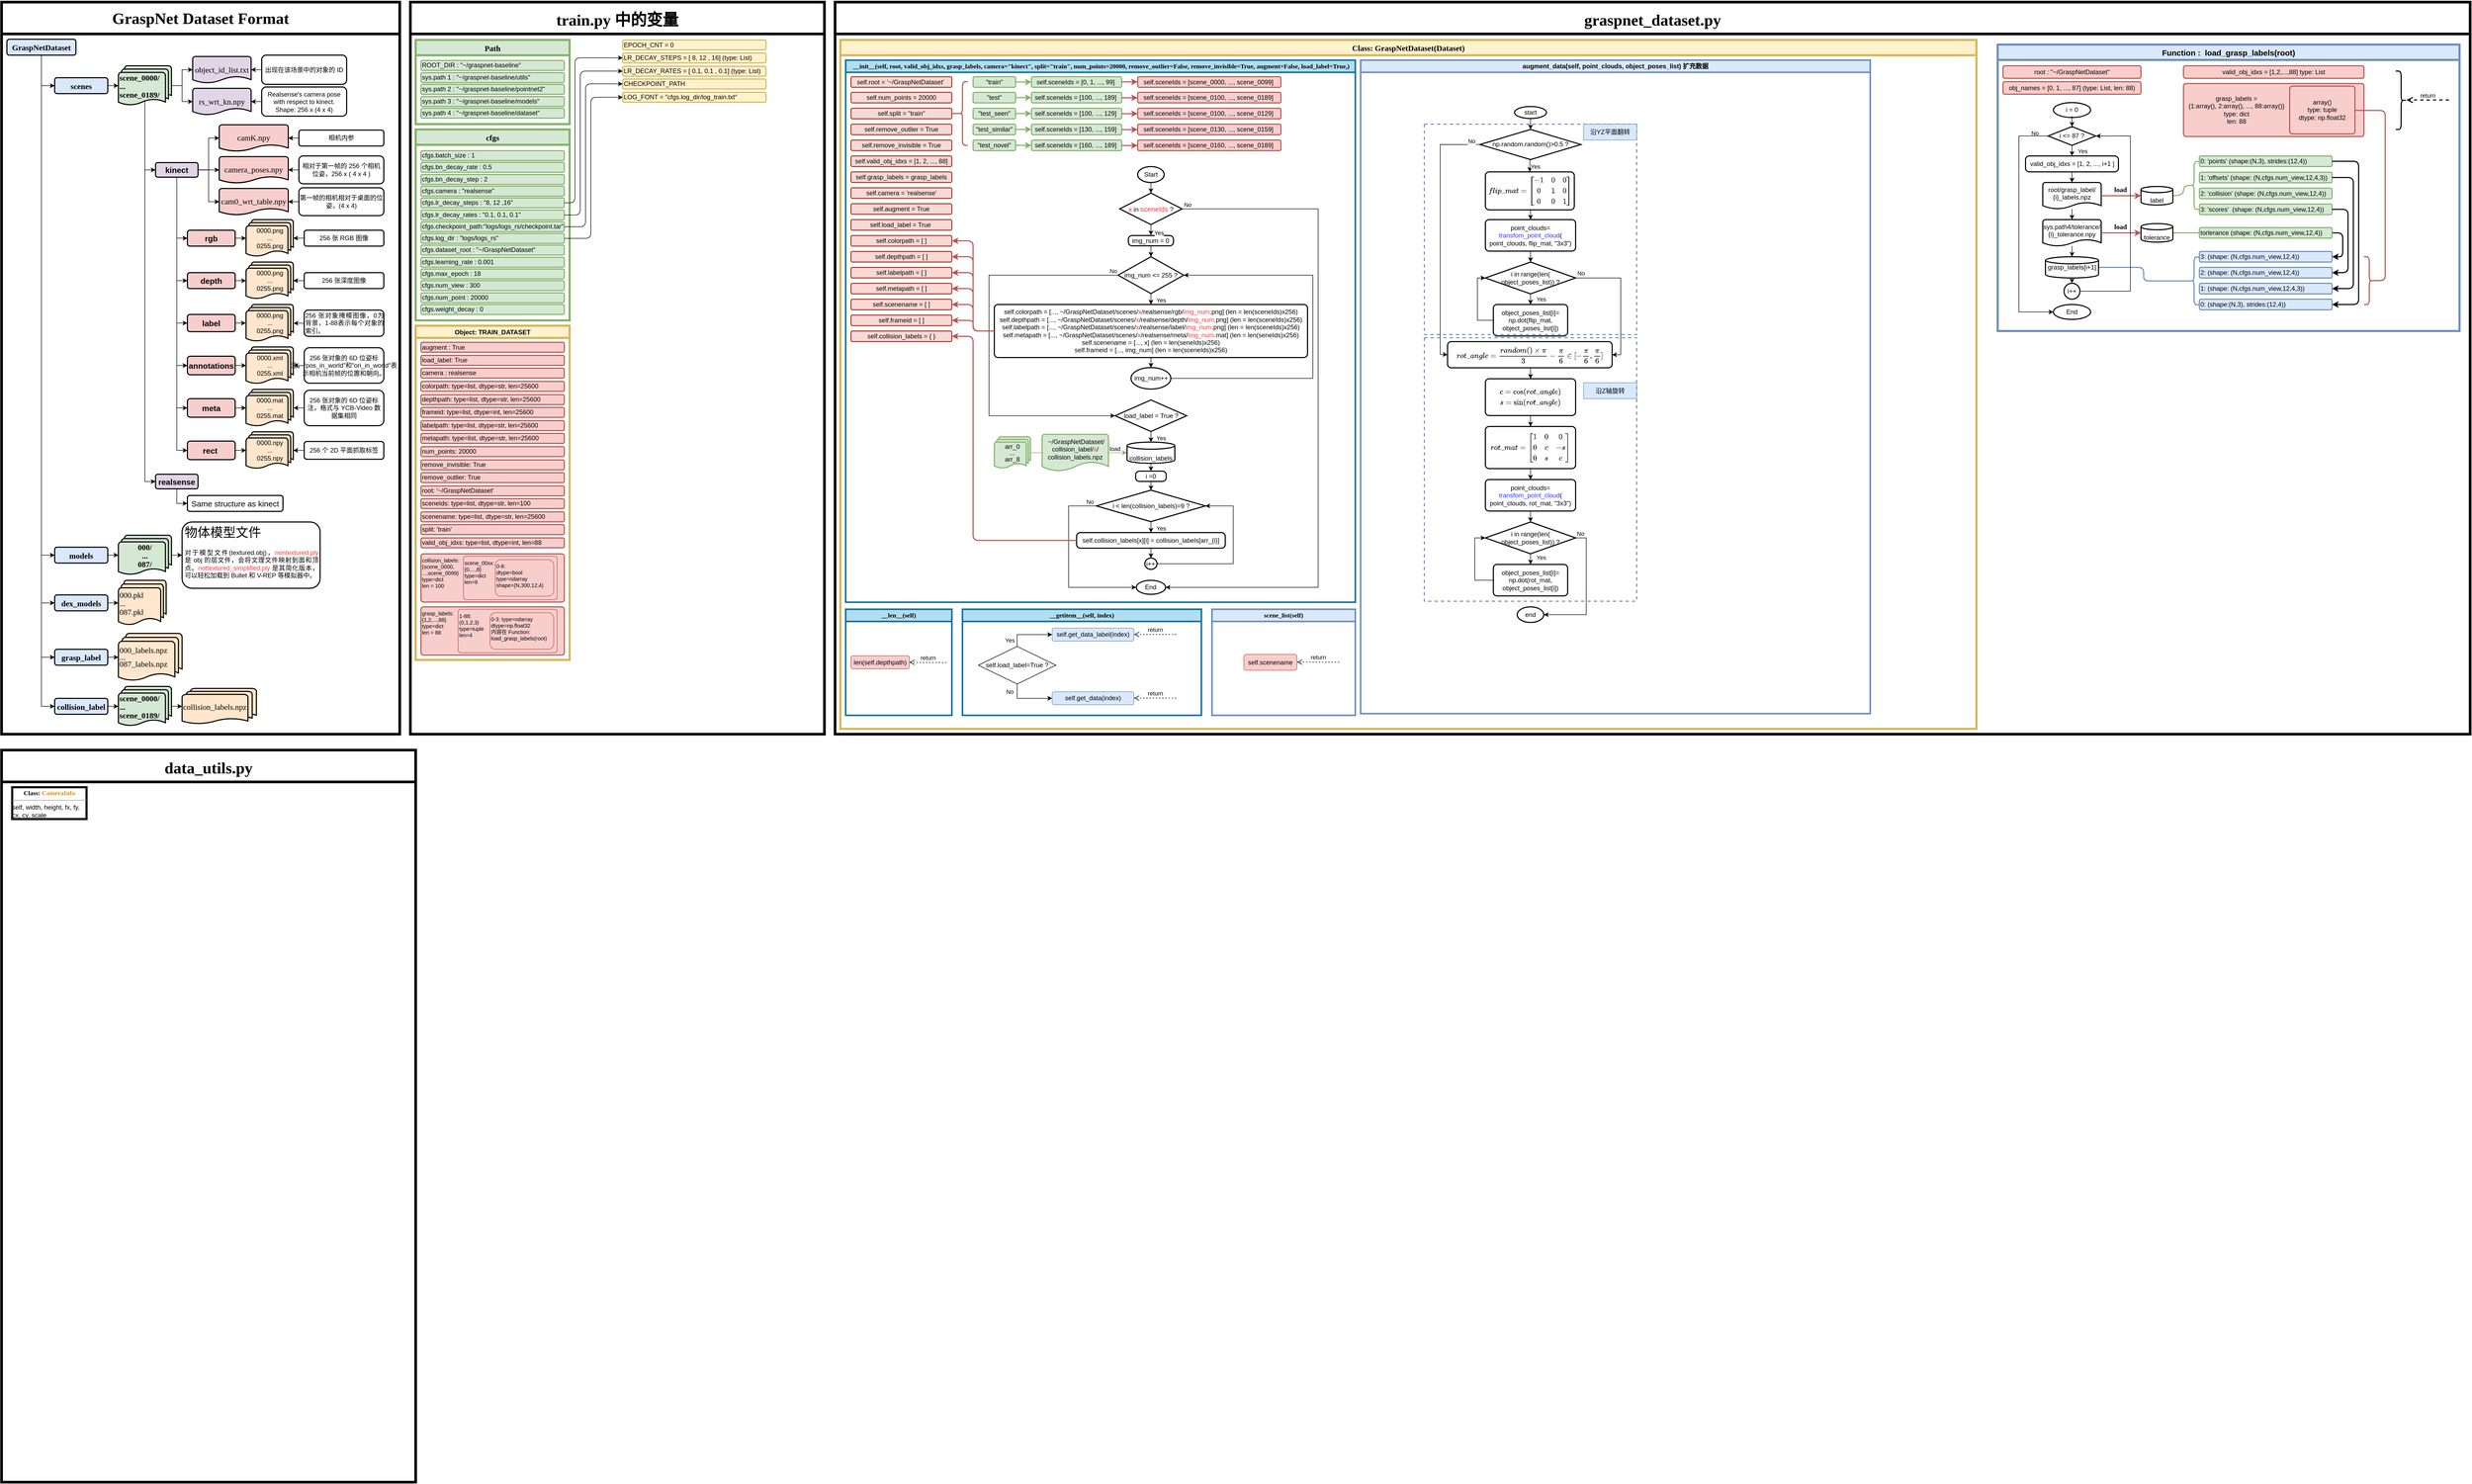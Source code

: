 <mxfile version="22.1.15" type="github">
  <diagram name="第 1 页" id="CiREt7vdbcbse35liX8I">
    <mxGraphModel dx="2142" dy="1154" grid="1" gridSize="10" guides="1" tooltips="1" connect="1" arrows="1" fold="1" page="1" pageScale="1" pageWidth="4681" pageHeight="3300" math="1" shadow="0">
      <root>
        <mxCell id="0" />
        <mxCell id="1" parent="0" />
        <mxCell id="m-CEzgcybGyN_hAnnrYo-291" value="&lt;h1&gt;&lt;font style=&quot;font-size: 30px;&quot; face=&quot;Times New Roman&quot;&gt;GraspNet Dataset Format&lt;/font&gt;&lt;/h1&gt;" style="swimlane;whiteSpace=wrap;html=1;startSize=60;strokeWidth=5;" parent="1" vertex="1">
          <mxGeometry x="10" y="10" width="750" height="1380" as="geometry">
            <mxRectangle x="10" y="10" width="370" height="80" as="alternateBounds" />
          </mxGeometry>
        </mxCell>
        <mxCell id="m-CEzgcybGyN_hAnnrYo-289" value="" style="group" parent="m-CEzgcybGyN_hAnnrYo-291" vertex="1" connectable="0">
          <mxGeometry x="10" y="70" width="710" height="1295" as="geometry" />
        </mxCell>
        <mxCell id="m-CEzgcybGyN_hAnnrYo-67" value="&lt;h1 style=&quot;font-size: 15px; line-height: 100%;&quot;&gt;&lt;font face=&quot;Times New Roman&quot;&gt;GraspNetDataset&lt;/font&gt;&lt;/h1&gt;" style="rounded=1;whiteSpace=wrap;html=1;align=center;strokeWidth=2;fillColor=#dae8fc;strokeColor=#000000;container=0;" parent="m-CEzgcybGyN_hAnnrYo-289" vertex="1">
          <mxGeometry width="130" height="30" as="geometry" />
        </mxCell>
        <mxCell id="m-CEzgcybGyN_hAnnrYo-72" value="" style="edgeStyle=orthogonalEdgeStyle;rounded=0;orthogonalLoop=1;jettySize=auto;html=1;exitX=0.5;exitY=1;exitDx=0;exitDy=0;entryX=0;entryY=0.5;entryDx=0;entryDy=0;" parent="m-CEzgcybGyN_hAnnrYo-289" source="m-CEzgcybGyN_hAnnrYo-67" target="m-CEzgcybGyN_hAnnrYo-71" edge="1">
          <mxGeometry relative="1" as="geometry" />
        </mxCell>
        <mxCell id="m-CEzgcybGyN_hAnnrYo-74" value="" style="edgeStyle=orthogonalEdgeStyle;rounded=0;orthogonalLoop=1;jettySize=auto;html=1;entryX=0;entryY=0.5;entryDx=0;entryDy=0;exitX=0.5;exitY=1.121;exitDx=0;exitDy=0;exitPerimeter=0;" parent="m-CEzgcybGyN_hAnnrYo-289" source="m-CEzgcybGyN_hAnnrYo-67" target="m-CEzgcybGyN_hAnnrYo-73" edge="1">
          <mxGeometry relative="1" as="geometry" />
        </mxCell>
        <mxCell id="m-CEzgcybGyN_hAnnrYo-76" value="" style="edgeStyle=orthogonalEdgeStyle;rounded=0;orthogonalLoop=1;jettySize=auto;html=1;entryX=0;entryY=0.5;entryDx=0;entryDy=0;" parent="m-CEzgcybGyN_hAnnrYo-289" source="m-CEzgcybGyN_hAnnrYo-67" target="m-CEzgcybGyN_hAnnrYo-75" edge="1">
          <mxGeometry relative="1" as="geometry" />
        </mxCell>
        <mxCell id="m-CEzgcybGyN_hAnnrYo-78" value="" style="edgeStyle=orthogonalEdgeStyle;rounded=0;orthogonalLoop=1;jettySize=auto;html=1;entryX=0;entryY=0.5;entryDx=0;entryDy=0;exitX=0.5;exitY=1;exitDx=0;exitDy=0;" parent="m-CEzgcybGyN_hAnnrYo-289" source="m-CEzgcybGyN_hAnnrYo-67" target="m-CEzgcybGyN_hAnnrYo-77" edge="1">
          <mxGeometry relative="1" as="geometry" />
        </mxCell>
        <mxCell id="m-CEzgcybGyN_hAnnrYo-112" value="&lt;h4&gt;&lt;font style=&quot;font-size: 15px;&quot;&gt;realsense&lt;/font&gt;&lt;/h4&gt;" style="rounded=1;whiteSpace=wrap;html=1;align=center;fillColor=#E1D5E7;strokeColor=#000000;strokeWidth=2;container=0;" parent="m-CEzgcybGyN_hAnnrYo-289" vertex="1">
          <mxGeometry x="280" y="820" width="80" height="27.5" as="geometry" />
        </mxCell>
        <mxCell id="m-CEzgcybGyN_hAnnrYo-126" value="&lt;div style=&quot;&quot;&gt;&lt;font style=&quot;font-size: 15px;&quot;&gt;Same structure as kinect&lt;/font&gt;&lt;/div&gt;" style="text;html=1;strokeColor=default;fillColor=none;align=center;verticalAlign=middle;whiteSpace=wrap;rounded=1;strokeWidth=2;container=0;" parent="m-CEzgcybGyN_hAnnrYo-289" vertex="1">
          <mxGeometry x="340" y="860" width="180" height="30" as="geometry" />
        </mxCell>
        <mxCell id="m-CEzgcybGyN_hAnnrYo-127" value="" style="edgeStyle=orthogonalEdgeStyle;rounded=0;orthogonalLoop=1;jettySize=auto;html=1;entryX=0;entryY=0.5;entryDx=0;entryDy=0;" parent="m-CEzgcybGyN_hAnnrYo-289" source="m-CEzgcybGyN_hAnnrYo-112" target="m-CEzgcybGyN_hAnnrYo-126" edge="1">
          <mxGeometry relative="1" as="geometry" />
        </mxCell>
        <mxCell id="m-CEzgcybGyN_hAnnrYo-69" value="&lt;h2&gt;&lt;font style=&quot;font-size: 15px;&quot; face=&quot;Times New Roman&quot;&gt;scenes&lt;/font&gt;&lt;/h2&gt;" style="rounded=1;whiteSpace=wrap;html=1;fillColor=#dae8fc;strokeColor=#000000;strokeWidth=2;container=0;" parent="m-CEzgcybGyN_hAnnrYo-289" vertex="1">
          <mxGeometry x="90" y="72.5" width="100" height="30" as="geometry" />
        </mxCell>
        <mxCell id="m-CEzgcybGyN_hAnnrYo-70" value="" style="edgeStyle=orthogonalEdgeStyle;rounded=0;orthogonalLoop=1;jettySize=auto;html=1;entryX=0;entryY=0.5;entryDx=0;entryDy=0;" parent="m-CEzgcybGyN_hAnnrYo-289" source="m-CEzgcybGyN_hAnnrYo-67" target="m-CEzgcybGyN_hAnnrYo-69" edge="1">
          <mxGeometry relative="1" as="geometry" />
        </mxCell>
        <mxCell id="m-CEzgcybGyN_hAnnrYo-99" value="&lt;h3 style=&quot;font-size: 15px; line-height: 100%;&quot;&gt;&lt;font style=&quot;font-size: 15px;&quot; face=&quot;Times New Roman&quot;&gt;scene_0000/&lt;br&gt;...&lt;br&gt;scene_0189/&lt;/font&gt;&lt;/h3&gt;" style="strokeWidth=2;html=1;shape=mxgraph.flowchart.multi-document;whiteSpace=wrap;fillColor=#d5e8d4;strokeColor=#000000;align=left;container=0;" parent="m-CEzgcybGyN_hAnnrYo-289" vertex="1">
          <mxGeometry x="210" y="50" width="100" height="75" as="geometry" />
        </mxCell>
        <mxCell id="m-CEzgcybGyN_hAnnrYo-101" value="&lt;p style=&quot;line-height: 100%;&quot;&gt;&lt;font style=&quot;font-size: 15px;&quot; face=&quot;Times New Roman&quot;&gt;object_id_list.txt&lt;/font&gt;&lt;/p&gt;" style="strokeWidth=2;html=1;shape=mxgraph.flowchart.document2;whiteSpace=wrap;size=0.25;fillColor=#e1d5e7;strokeColor=#000000;align=center;container=0;" parent="m-CEzgcybGyN_hAnnrYo-289" vertex="1">
          <mxGeometry x="350" y="32.5" width="110" height="50" as="geometry" />
        </mxCell>
        <mxCell id="m-CEzgcybGyN_hAnnrYo-103" value="&lt;div style=&quot;&quot;&gt;&lt;span style=&quot;background-color: initial;&quot;&gt;出现在该场景中的对象的 ID&lt;/span&gt;&lt;/div&gt;" style="text;html=1;strokeColor=default;fillColor=none;align=center;verticalAlign=middle;whiteSpace=wrap;rounded=1;strokeWidth=2;container=0;" parent="m-CEzgcybGyN_hAnnrYo-289" vertex="1">
          <mxGeometry x="480" y="30" width="160" height="55" as="geometry" />
        </mxCell>
        <mxCell id="m-CEzgcybGyN_hAnnrYo-105" value="&lt;p style=&quot;line-height: 100%;&quot;&gt;&lt;font style=&quot;font-size: 15px;&quot; face=&quot;Times New Roman&quot;&gt;rs_wrt_kn.npy&lt;/font&gt;&lt;/p&gt;" style="strokeWidth=2;html=1;shape=mxgraph.flowchart.document2;whiteSpace=wrap;size=0.25;fillColor=#e1d5e7;strokeColor=#000000;align=center;container=0;" parent="m-CEzgcybGyN_hAnnrYo-289" vertex="1">
          <mxGeometry x="350" y="92.5" width="110" height="50" as="geometry" />
        </mxCell>
        <mxCell id="m-CEzgcybGyN_hAnnrYo-107" value="&lt;div style=&quot;&quot;&gt;&lt;span style=&quot;background-color: initial;&quot;&gt;Realsense&#39;s camera pose with respect to kinect.&lt;/span&gt;&lt;/div&gt;&lt;div style=&quot;&quot;&gt;&lt;span style=&quot;background-color: initial;&quot;&gt;Shape: 256 x (4 x 4)&lt;/span&gt;&lt;/div&gt;" style="text;html=1;strokeColor=default;fillColor=none;align=center;verticalAlign=middle;whiteSpace=wrap;rounded=1;strokeWidth=2;container=0;" parent="m-CEzgcybGyN_hAnnrYo-289" vertex="1">
          <mxGeometry x="480" y="90" width="160" height="55" as="geometry" />
        </mxCell>
        <mxCell id="m-CEzgcybGyN_hAnnrYo-113" value="" style="edgeStyle=orthogonalEdgeStyle;rounded=0;orthogonalLoop=1;jettySize=auto;html=1;exitX=0.5;exitY=0.88;exitDx=0;exitDy=0;exitPerimeter=0;entryX=0;entryY=0.5;entryDx=0;entryDy=0;" parent="m-CEzgcybGyN_hAnnrYo-289" source="m-CEzgcybGyN_hAnnrYo-99" target="m-CEzgcybGyN_hAnnrYo-112" edge="1">
          <mxGeometry relative="1" as="geometry" />
        </mxCell>
        <mxCell id="m-CEzgcybGyN_hAnnrYo-100" value="" style="edgeStyle=orthogonalEdgeStyle;rounded=0;orthogonalLoop=1;jettySize=auto;html=1;" parent="m-CEzgcybGyN_hAnnrYo-289" source="m-CEzgcybGyN_hAnnrYo-69" target="m-CEzgcybGyN_hAnnrYo-99" edge="1">
          <mxGeometry relative="1" as="geometry" />
        </mxCell>
        <mxCell id="m-CEzgcybGyN_hAnnrYo-102" value="" style="edgeStyle=orthogonalEdgeStyle;rounded=0;orthogonalLoop=1;jettySize=auto;html=1;" parent="m-CEzgcybGyN_hAnnrYo-289" source="m-CEzgcybGyN_hAnnrYo-99" target="m-CEzgcybGyN_hAnnrYo-101" edge="1">
          <mxGeometry relative="1" as="geometry" />
        </mxCell>
        <mxCell id="m-CEzgcybGyN_hAnnrYo-104" value="" style="edgeStyle=orthogonalEdgeStyle;rounded=0;orthogonalLoop=1;jettySize=auto;html=1;" parent="m-CEzgcybGyN_hAnnrYo-289" source="m-CEzgcybGyN_hAnnrYo-103" target="m-CEzgcybGyN_hAnnrYo-101" edge="1">
          <mxGeometry relative="1" as="geometry" />
        </mxCell>
        <mxCell id="m-CEzgcybGyN_hAnnrYo-106" value="" style="edgeStyle=orthogonalEdgeStyle;rounded=0;orthogonalLoop=1;jettySize=auto;html=1;" parent="m-CEzgcybGyN_hAnnrYo-289" source="m-CEzgcybGyN_hAnnrYo-99" target="m-CEzgcybGyN_hAnnrYo-105" edge="1">
          <mxGeometry relative="1" as="geometry" />
        </mxCell>
        <mxCell id="m-CEzgcybGyN_hAnnrYo-108" value="" style="edgeStyle=orthogonalEdgeStyle;rounded=0;orthogonalLoop=1;jettySize=auto;html=1;" parent="m-CEzgcybGyN_hAnnrYo-289" source="m-CEzgcybGyN_hAnnrYo-107" target="m-CEzgcybGyN_hAnnrYo-105" edge="1">
          <mxGeometry relative="1" as="geometry" />
        </mxCell>
        <mxCell id="m-CEzgcybGyN_hAnnrYo-71" value="&lt;h2&gt;&lt;font style=&quot;font-size: 15px;&quot; face=&quot;Times New Roman&quot;&gt;models&lt;/font&gt;&lt;/h2&gt;" style="rounded=1;whiteSpace=wrap;html=1;fillColor=#dae8fc;strokeColor=#000000;strokeWidth=2;container=0;" parent="m-CEzgcybGyN_hAnnrYo-289" vertex="1">
          <mxGeometry x="90" y="957.5" width="100" height="30" as="geometry" />
        </mxCell>
        <mxCell id="m-CEzgcybGyN_hAnnrYo-93" value="&lt;h3 style=&quot;font-size: 15px; line-height: 100%;&quot;&gt;&lt;font style=&quot;font-size: 15px;&quot; face=&quot;Times New Roman&quot;&gt;000/&lt;br&gt;...&lt;br&gt;087/&lt;/font&gt;&lt;/h3&gt;" style="strokeWidth=2;html=1;shape=mxgraph.flowchart.multi-document;whiteSpace=wrap;fillColor=#d5e8d4;strokeColor=#000000;align=center;container=0;" parent="m-CEzgcybGyN_hAnnrYo-289" vertex="1">
          <mxGeometry x="210" y="935" width="100" height="75" as="geometry" />
        </mxCell>
        <mxCell id="m-CEzgcybGyN_hAnnrYo-95" value="&lt;h1&gt;&lt;span style=&quot;font-weight: normal;&quot;&gt;&lt;font face=&quot;Times New Roman&quot;&gt;物体模型文件&lt;/font&gt;&lt;/span&gt;&lt;/h1&gt;&lt;p style=&quot;text-align: justify;&quot;&gt;对于模型文件(textured.obj)，&lt;font color=&quot;#ff3333&quot;&gt;nontextured.ply&lt;/font&gt; 是 obj 的层文件，会将文理文件映射到面和顶点。&lt;font color=&quot;#ff3333&quot;&gt;nottextured_simplified.ply&lt;/font&gt; 是其简化版本，可以轻松加载到 Bullet 和 V-REP 等模拟器中。&lt;/p&gt;" style="text;html=1;strokeColor=default;fillColor=none;spacing=5;spacingTop=-20;whiteSpace=wrap;overflow=hidden;rounded=1;strokeWidth=2;container=0;" parent="m-CEzgcybGyN_hAnnrYo-289" vertex="1">
          <mxGeometry x="330" y="910" width="260" height="125" as="geometry" />
        </mxCell>
        <mxCell id="m-CEzgcybGyN_hAnnrYo-94" value="" style="edgeStyle=orthogonalEdgeStyle;rounded=0;orthogonalLoop=1;jettySize=auto;html=1;" parent="m-CEzgcybGyN_hAnnrYo-289" source="m-CEzgcybGyN_hAnnrYo-71" target="m-CEzgcybGyN_hAnnrYo-93" edge="1">
          <mxGeometry relative="1" as="geometry" />
        </mxCell>
        <mxCell id="m-CEzgcybGyN_hAnnrYo-96" value="" style="edgeStyle=orthogonalEdgeStyle;rounded=0;orthogonalLoop=1;jettySize=auto;html=1;" parent="m-CEzgcybGyN_hAnnrYo-289" source="m-CEzgcybGyN_hAnnrYo-93" target="m-CEzgcybGyN_hAnnrYo-95" edge="1">
          <mxGeometry relative="1" as="geometry" />
        </mxCell>
        <mxCell id="m-CEzgcybGyN_hAnnrYo-73" value="&lt;h2&gt;&lt;font style=&quot;font-size: 15px;&quot; face=&quot;Times New Roman&quot;&gt;dex_models&lt;/font&gt;&lt;/h2&gt;" style="rounded=1;whiteSpace=wrap;html=1;fillColor=#dae8fc;strokeColor=#000000;strokeWidth=2;container=0;" parent="m-CEzgcybGyN_hAnnrYo-289" vertex="1">
          <mxGeometry x="90" y="1047.5" width="100" height="30" as="geometry" />
        </mxCell>
        <mxCell id="m-CEzgcybGyN_hAnnrYo-88" value="&lt;p style=&quot;line-height: 100%; font-size: 15px;&quot;&gt;&lt;font style=&quot;font-size: 15px;&quot; face=&quot;Times New Roman&quot;&gt;000.pkl&lt;br&gt;...&lt;br&gt;087.pkl&lt;/font&gt;&lt;/p&gt;" style="strokeWidth=2;html=1;shape=mxgraph.flowchart.multi-document;whiteSpace=wrap;fillColor=#ffe6cc;strokeColor=#000000;align=left;container=0;" parent="m-CEzgcybGyN_hAnnrYo-289" vertex="1">
          <mxGeometry x="210" y="1020" width="90" height="85" as="geometry" />
        </mxCell>
        <mxCell id="m-CEzgcybGyN_hAnnrYo-89" value="" style="edgeStyle=orthogonalEdgeStyle;rounded=0;orthogonalLoop=1;jettySize=auto;html=1;" parent="m-CEzgcybGyN_hAnnrYo-289" source="m-CEzgcybGyN_hAnnrYo-73" target="m-CEzgcybGyN_hAnnrYo-88" edge="1">
          <mxGeometry relative="1" as="geometry" />
        </mxCell>
        <mxCell id="m-CEzgcybGyN_hAnnrYo-75" value="&lt;h2&gt;&lt;font style=&quot;font-size: 15px;&quot; face=&quot;Times New Roman&quot;&gt;grasp_label&lt;/font&gt;&lt;/h2&gt;" style="rounded=1;whiteSpace=wrap;html=1;fillColor=#dae8fc;strokeColor=#000000;strokeWidth=2;container=0;" parent="m-CEzgcybGyN_hAnnrYo-289" vertex="1">
          <mxGeometry x="90" y="1150" width="100" height="30" as="geometry" />
        </mxCell>
        <mxCell id="m-CEzgcybGyN_hAnnrYo-84" value="&lt;div style=&quot;line-height: 100%;&quot;&gt;&lt;span style=&quot;font-size: 15px;&quot;&gt;&lt;font face=&quot;Times New Roman&quot;&gt;000_labels.npz&lt;/font&gt;&lt;/span&gt;&lt;/div&gt;&lt;div style=&quot;line-height: 100%;&quot;&gt;&lt;span style=&quot;font-size: 15px;&quot;&gt;&lt;font face=&quot;gPePc3Dz50U2czc4cAkq&quot;&gt;...&lt;/font&gt;&lt;/span&gt;&lt;/div&gt;&lt;div style=&quot;line-height: 100%;&quot;&gt;&lt;span style=&quot;font-size: 15px;&quot;&gt;&lt;font face=&quot;gPePc3Dz50U2czc4cAkq&quot;&gt;087_labels.npz&lt;/font&gt;&lt;/span&gt;&lt;/div&gt;" style="strokeWidth=2;html=1;shape=mxgraph.flowchart.multi-document;whiteSpace=wrap;fillColor=#ffe6cc;strokeColor=#000000;align=left;container=0;" parent="m-CEzgcybGyN_hAnnrYo-289" vertex="1">
          <mxGeometry x="210" y="1120" width="120" height="90" as="geometry" />
        </mxCell>
        <mxCell id="m-CEzgcybGyN_hAnnrYo-85" value="" style="edgeStyle=orthogonalEdgeStyle;rounded=0;orthogonalLoop=1;jettySize=auto;html=1;" parent="m-CEzgcybGyN_hAnnrYo-289" source="m-CEzgcybGyN_hAnnrYo-75" target="m-CEzgcybGyN_hAnnrYo-84" edge="1">
          <mxGeometry relative="1" as="geometry" />
        </mxCell>
        <mxCell id="m-CEzgcybGyN_hAnnrYo-77" value="&lt;h2&gt;&lt;font style=&quot;font-size: 15px;&quot; face=&quot;Times New Roman&quot;&gt;collision_label&lt;/font&gt;&lt;/h2&gt;" style="rounded=1;whiteSpace=wrap;html=1;fillColor=#dae8fc;strokeColor=#000000;strokeWidth=2;container=0;" parent="m-CEzgcybGyN_hAnnrYo-289" vertex="1">
          <mxGeometry x="90" y="1242.5" width="100" height="30" as="geometry" />
        </mxCell>
        <mxCell id="m-CEzgcybGyN_hAnnrYo-79" value="&lt;h3 style=&quot;font-size: 15px; line-height: 100%;&quot;&gt;&lt;font style=&quot;font-size: 15px;&quot; face=&quot;Times New Roman&quot;&gt;scene_0000/&lt;br&gt;...&lt;br&gt;scene_0189/&lt;/font&gt;&lt;/h3&gt;" style="strokeWidth=2;html=1;shape=mxgraph.flowchart.multi-document;whiteSpace=wrap;fillColor=#d5e8d4;strokeColor=#000000;align=left;container=0;" parent="m-CEzgcybGyN_hAnnrYo-289" vertex="1">
          <mxGeometry x="210" y="1220" width="100" height="75" as="geometry" />
        </mxCell>
        <mxCell id="m-CEzgcybGyN_hAnnrYo-81" value="&lt;font style=&quot;font-size: 15px;&quot; face=&quot;Times New Roman&quot;&gt;collision_labels.npz&lt;/font&gt;" style="strokeWidth=2;html=1;shape=mxgraph.flowchart.multi-document;whiteSpace=wrap;fillColor=#ffe6cc;strokeColor=#000000;align=left;container=0;" parent="m-CEzgcybGyN_hAnnrYo-289" vertex="1">
          <mxGeometry x="330" y="1223.75" width="140" height="67.5" as="geometry" />
        </mxCell>
        <mxCell id="m-CEzgcybGyN_hAnnrYo-80" value="" style="edgeStyle=orthogonalEdgeStyle;rounded=0;orthogonalLoop=1;jettySize=auto;html=1;" parent="m-CEzgcybGyN_hAnnrYo-289" source="m-CEzgcybGyN_hAnnrYo-77" target="m-CEzgcybGyN_hAnnrYo-79" edge="1">
          <mxGeometry relative="1" as="geometry" />
        </mxCell>
        <mxCell id="m-CEzgcybGyN_hAnnrYo-82" value="" style="edgeStyle=orthogonalEdgeStyle;rounded=0;orthogonalLoop=1;jettySize=auto;html=1;" parent="m-CEzgcybGyN_hAnnrYo-289" source="m-CEzgcybGyN_hAnnrYo-79" target="m-CEzgcybGyN_hAnnrYo-81" edge="1">
          <mxGeometry relative="1" as="geometry" />
        </mxCell>
        <mxCell id="m-CEzgcybGyN_hAnnrYo-192" value="&lt;h4&gt;&lt;span style=&quot;font-size: 15px;&quot;&gt;rect&amp;nbsp;&lt;/span&gt;&lt;/h4&gt;" style="rounded=1;whiteSpace=wrap;html=1;align=center;fillColor=#f8cecc;strokeColor=#000000;strokeWidth=2;container=0;" parent="m-CEzgcybGyN_hAnnrYo-289" vertex="1">
          <mxGeometry x="340" y="757.5" width="90" height="35" as="geometry" />
        </mxCell>
        <mxCell id="m-CEzgcybGyN_hAnnrYo-194" value="0000.npy&lt;br&gt;...&lt;br&gt;0255.npy" style="strokeWidth=2;html=1;shape=mxgraph.flowchart.multi-document;whiteSpace=wrap;fillColor=#ffe6cc;strokeColor=#000000;container=0;" parent="m-CEzgcybGyN_hAnnrYo-289" vertex="1">
          <mxGeometry x="450.5" y="740" width="89" height="70" as="geometry" />
        </mxCell>
        <mxCell id="m-CEzgcybGyN_hAnnrYo-196" value="&lt;div style=&quot;&quot;&gt;256 个 2D 平面抓取标签&lt;/div&gt;" style="text;html=1;strokeColor=default;fillColor=none;align=center;verticalAlign=middle;whiteSpace=wrap;rounded=1;strokeWidth=2;container=0;" parent="m-CEzgcybGyN_hAnnrYo-289" vertex="1">
          <mxGeometry x="560" y="758.28" width="150" height="33.44" as="geometry" />
        </mxCell>
        <mxCell id="m-CEzgcybGyN_hAnnrYo-195" value="" style="edgeStyle=orthogonalEdgeStyle;rounded=0;orthogonalLoop=1;jettySize=auto;html=1;" parent="m-CEzgcybGyN_hAnnrYo-289" source="m-CEzgcybGyN_hAnnrYo-192" target="m-CEzgcybGyN_hAnnrYo-194" edge="1">
          <mxGeometry relative="1" as="geometry" />
        </mxCell>
        <mxCell id="m-CEzgcybGyN_hAnnrYo-197" value="" style="edgeStyle=orthogonalEdgeStyle;rounded=0;orthogonalLoop=1;jettySize=auto;html=1;" parent="m-CEzgcybGyN_hAnnrYo-289" source="m-CEzgcybGyN_hAnnrYo-196" target="m-CEzgcybGyN_hAnnrYo-194" edge="1">
          <mxGeometry relative="1" as="geometry" />
        </mxCell>
        <mxCell id="m-CEzgcybGyN_hAnnrYo-183" value="&lt;h4&gt;&lt;span style=&quot;font-size: 15px;&quot;&gt;meta&lt;/span&gt;&lt;/h4&gt;" style="rounded=1;whiteSpace=wrap;html=1;align=center;fillColor=#f8cecc;strokeColor=#000000;strokeWidth=2;container=0;" parent="m-CEzgcybGyN_hAnnrYo-289" vertex="1">
          <mxGeometry x="340" y="677.5" width="90" height="35" as="geometry" />
        </mxCell>
        <mxCell id="m-CEzgcybGyN_hAnnrYo-185" value="0000.mat&lt;br&gt;...&lt;br&gt;0255.mat" style="strokeWidth=2;html=1;shape=mxgraph.flowchart.multi-document;whiteSpace=wrap;fillColor=#ffe6cc;strokeColor=#000000;container=0;" parent="m-CEzgcybGyN_hAnnrYo-289" vertex="1">
          <mxGeometry x="450.5" y="660" width="89" height="70" as="geometry" />
        </mxCell>
        <mxCell id="m-CEzgcybGyN_hAnnrYo-187" value="&lt;div style=&quot;&quot;&gt;256 张对象的 6D 位姿标注，格式与 YCB-Video 数据集相同&lt;/div&gt;" style="text;html=1;strokeColor=default;fillColor=none;align=center;verticalAlign=middle;whiteSpace=wrap;rounded=1;strokeWidth=2;container=0;" parent="m-CEzgcybGyN_hAnnrYo-289" vertex="1">
          <mxGeometry x="560" y="661.57" width="150" height="66.87" as="geometry" />
        </mxCell>
        <mxCell id="m-CEzgcybGyN_hAnnrYo-186" value="" style="edgeStyle=orthogonalEdgeStyle;rounded=0;orthogonalLoop=1;jettySize=auto;html=1;" parent="m-CEzgcybGyN_hAnnrYo-289" source="m-CEzgcybGyN_hAnnrYo-183" target="m-CEzgcybGyN_hAnnrYo-185" edge="1">
          <mxGeometry relative="1" as="geometry" />
        </mxCell>
        <mxCell id="m-CEzgcybGyN_hAnnrYo-188" value="" style="edgeStyle=orthogonalEdgeStyle;rounded=0;orthogonalLoop=1;jettySize=auto;html=1;" parent="m-CEzgcybGyN_hAnnrYo-289" source="m-CEzgcybGyN_hAnnrYo-187" target="m-CEzgcybGyN_hAnnrYo-185" edge="1">
          <mxGeometry relative="1" as="geometry" />
        </mxCell>
        <mxCell id="m-CEzgcybGyN_hAnnrYo-152" value="&lt;h4&gt;&lt;span style=&quot;font-size: 15px;&quot;&gt;annotations&lt;/span&gt;&lt;/h4&gt;" style="rounded=1;whiteSpace=wrap;html=1;align=center;fillColor=#f8cecc;strokeColor=#000000;strokeWidth=2;container=0;" parent="m-CEzgcybGyN_hAnnrYo-289" vertex="1">
          <mxGeometry x="340" y="597.5" width="90" height="35" as="geometry" />
        </mxCell>
        <mxCell id="m-CEzgcybGyN_hAnnrYo-176" value="0000.xml&lt;br&gt;...&lt;br&gt;0255.xml" style="strokeWidth=2;html=1;shape=mxgraph.flowchart.multi-document;whiteSpace=wrap;fillColor=#ffe6cc;strokeColor=#000000;container=0;" parent="m-CEzgcybGyN_hAnnrYo-289" vertex="1">
          <mxGeometry x="450.5" y="580" width="89" height="70" as="geometry" />
        </mxCell>
        <mxCell id="m-CEzgcybGyN_hAnnrYo-178" value="&lt;div style=&quot;&quot;&gt;256 张对象的 6D 位姿标注，“pos_in_world”和&quot;ori_in_world&quot;表示相机当前帧的位置和朝向。&lt;/div&gt;" style="text;html=1;strokeColor=default;fillColor=none;align=center;verticalAlign=middle;whiteSpace=wrap;rounded=1;strokeWidth=2;container=0;" parent="m-CEzgcybGyN_hAnnrYo-289" vertex="1">
          <mxGeometry x="560" y="581.56" width="150" height="66.87" as="geometry" />
        </mxCell>
        <mxCell id="m-CEzgcybGyN_hAnnrYo-177" value="" style="edgeStyle=orthogonalEdgeStyle;rounded=0;orthogonalLoop=1;jettySize=auto;html=1;" parent="m-CEzgcybGyN_hAnnrYo-289" source="m-CEzgcybGyN_hAnnrYo-152" target="m-CEzgcybGyN_hAnnrYo-176" edge="1">
          <mxGeometry relative="1" as="geometry" />
        </mxCell>
        <mxCell id="m-CEzgcybGyN_hAnnrYo-179" value="" style="edgeStyle=orthogonalEdgeStyle;rounded=0;orthogonalLoop=1;jettySize=auto;html=1;" parent="m-CEzgcybGyN_hAnnrYo-289" source="m-CEzgcybGyN_hAnnrYo-178" target="m-CEzgcybGyN_hAnnrYo-176" edge="1">
          <mxGeometry relative="1" as="geometry" />
        </mxCell>
        <mxCell id="m-CEzgcybGyN_hAnnrYo-150" value="&lt;h4&gt;&lt;span style=&quot;font-size: 15px;&quot;&gt;label&lt;/span&gt;&lt;/h4&gt;" style="rounded=1;whiteSpace=wrap;html=1;align=center;fillColor=#f8cecc;strokeColor=#000000;strokeWidth=2;container=0;" parent="m-CEzgcybGyN_hAnnrYo-289" vertex="1">
          <mxGeometry x="340" y="518.75" width="90" height="32.5" as="geometry" />
        </mxCell>
        <mxCell id="m-CEzgcybGyN_hAnnrYo-168" value="0000.png&lt;br&gt;...&lt;br&gt;0255.png" style="strokeWidth=2;html=1;shape=mxgraph.flowchart.multi-document;whiteSpace=wrap;fillColor=#ffe6cc;strokeColor=#000000;container=0;" parent="m-CEzgcybGyN_hAnnrYo-289" vertex="1">
          <mxGeometry x="450.5" y="500" width="89" height="70" as="geometry" />
        </mxCell>
        <mxCell id="m-CEzgcybGyN_hAnnrYo-172" value="&lt;div style=&quot;text-align: justify;&quot;&gt;256 张对象掩模图像，0为背景，1-88表示每个对象的索引。&lt;/div&gt;" style="text;html=1;strokeColor=default;fillColor=none;align=left;verticalAlign=middle;whiteSpace=wrap;rounded=1;strokeWidth=2;container=0;" parent="m-CEzgcybGyN_hAnnrYo-289" vertex="1">
          <mxGeometry x="560" y="510.63" width="150" height="49.37" as="geometry" />
        </mxCell>
        <mxCell id="m-CEzgcybGyN_hAnnrYo-171" value="" style="edgeStyle=orthogonalEdgeStyle;rounded=0;orthogonalLoop=1;jettySize=auto;html=1;" parent="m-CEzgcybGyN_hAnnrYo-289" source="m-CEzgcybGyN_hAnnrYo-150" target="m-CEzgcybGyN_hAnnrYo-168" edge="1">
          <mxGeometry relative="1" as="geometry" />
        </mxCell>
        <mxCell id="m-CEzgcybGyN_hAnnrYo-173" value="" style="edgeStyle=orthogonalEdgeStyle;rounded=0;orthogonalLoop=1;jettySize=auto;html=1;" parent="m-CEzgcybGyN_hAnnrYo-289" source="m-CEzgcybGyN_hAnnrYo-172" target="m-CEzgcybGyN_hAnnrYo-168" edge="1">
          <mxGeometry relative="1" as="geometry" />
        </mxCell>
        <mxCell id="m-CEzgcybGyN_hAnnrYo-148" value="&lt;h4&gt;&lt;span style=&quot;font-size: 15px;&quot;&gt;depth&lt;/span&gt;&lt;/h4&gt;" style="rounded=1;whiteSpace=wrap;html=1;align=center;fillColor=#f8cecc;strokeColor=#000000;strokeWidth=2;container=0;" parent="m-CEzgcybGyN_hAnnrYo-289" vertex="1">
          <mxGeometry x="340" y="440" width="90" height="30" as="geometry" />
        </mxCell>
        <mxCell id="m-CEzgcybGyN_hAnnrYo-162" value="0000.png&lt;br&gt;...&lt;br&gt;0255.png" style="strokeWidth=2;html=1;shape=mxgraph.flowchart.multi-document;whiteSpace=wrap;fillColor=#ffe6cc;strokeColor=#000000;container=0;" parent="m-CEzgcybGyN_hAnnrYo-289" vertex="1">
          <mxGeometry x="450.5" y="420" width="89" height="70" as="geometry" />
        </mxCell>
        <mxCell id="m-CEzgcybGyN_hAnnrYo-164" value="&lt;div style=&quot;&quot;&gt;256 张深度图像&lt;/div&gt;" style="text;html=1;strokeColor=default;fillColor=none;align=center;verticalAlign=middle;whiteSpace=wrap;rounded=1;strokeWidth=2;container=0;" parent="m-CEzgcybGyN_hAnnrYo-289" vertex="1">
          <mxGeometry x="560" y="440" width="150" height="30" as="geometry" />
        </mxCell>
        <mxCell id="m-CEzgcybGyN_hAnnrYo-163" value="" style="edgeStyle=orthogonalEdgeStyle;rounded=0;orthogonalLoop=1;jettySize=auto;html=1;" parent="m-CEzgcybGyN_hAnnrYo-289" source="m-CEzgcybGyN_hAnnrYo-148" target="m-CEzgcybGyN_hAnnrYo-162" edge="1">
          <mxGeometry relative="1" as="geometry" />
        </mxCell>
        <mxCell id="m-CEzgcybGyN_hAnnrYo-165" value="" style="edgeStyle=orthogonalEdgeStyle;rounded=0;orthogonalLoop=1;jettySize=auto;html=1;" parent="m-CEzgcybGyN_hAnnrYo-289" source="m-CEzgcybGyN_hAnnrYo-164" target="m-CEzgcybGyN_hAnnrYo-162" edge="1">
          <mxGeometry relative="1" as="geometry" />
        </mxCell>
        <mxCell id="m-CEzgcybGyN_hAnnrYo-146" value="&lt;h4&gt;&lt;span style=&quot;font-size: 15px;&quot;&gt;rgb&lt;/span&gt;&lt;/h4&gt;" style="rounded=1;whiteSpace=wrap;html=1;align=center;fillColor=#f8cecc;strokeColor=#000000;strokeWidth=2;container=0;" parent="m-CEzgcybGyN_hAnnrYo-289" vertex="1">
          <mxGeometry x="340" y="360" width="90" height="30" as="geometry" />
        </mxCell>
        <mxCell id="m-CEzgcybGyN_hAnnrYo-156" value="0000.png&lt;br&gt;...&lt;br&gt;0255.png" style="strokeWidth=2;html=1;shape=mxgraph.flowchart.multi-document;whiteSpace=wrap;fillColor=#ffe6cc;strokeColor=#000000;container=0;" parent="m-CEzgcybGyN_hAnnrYo-289" vertex="1">
          <mxGeometry x="450.5" y="340" width="89" height="70" as="geometry" />
        </mxCell>
        <mxCell id="m-CEzgcybGyN_hAnnrYo-158" value="&lt;div style=&quot;&quot;&gt;256 张 RGB 图像&lt;/div&gt;" style="text;html=1;strokeColor=default;fillColor=none;align=center;verticalAlign=middle;whiteSpace=wrap;rounded=1;strokeWidth=2;container=0;" parent="m-CEzgcybGyN_hAnnrYo-289" vertex="1">
          <mxGeometry x="560" y="360" width="150" height="30" as="geometry" />
        </mxCell>
        <mxCell id="m-CEzgcybGyN_hAnnrYo-157" value="" style="edgeStyle=orthogonalEdgeStyle;rounded=0;orthogonalLoop=1;jettySize=auto;html=1;" parent="m-CEzgcybGyN_hAnnrYo-289" source="m-CEzgcybGyN_hAnnrYo-146" target="m-CEzgcybGyN_hAnnrYo-156" edge="1">
          <mxGeometry relative="1" as="geometry" />
        </mxCell>
        <mxCell id="m-CEzgcybGyN_hAnnrYo-159" value="" style="edgeStyle=orthogonalEdgeStyle;rounded=0;orthogonalLoop=1;jettySize=auto;html=1;" parent="m-CEzgcybGyN_hAnnrYo-289" source="m-CEzgcybGyN_hAnnrYo-158" target="m-CEzgcybGyN_hAnnrYo-156" edge="1">
          <mxGeometry relative="1" as="geometry" />
        </mxCell>
        <mxCell id="m-CEzgcybGyN_hAnnrYo-110" value="&lt;h4&gt;&lt;font style=&quot;font-size: 15px;&quot;&gt;kinect&lt;/font&gt;&lt;/h4&gt;" style="rounded=1;whiteSpace=wrap;html=1;align=center;fillColor=#e1d5e7;strokeColor=#000000;strokeWidth=2;container=0;" parent="m-CEzgcybGyN_hAnnrYo-289" vertex="1">
          <mxGeometry x="280" y="232.5" width="80" height="27.5" as="geometry" />
        </mxCell>
        <mxCell id="m-CEzgcybGyN_hAnnrYo-111" value="" style="edgeStyle=orthogonalEdgeStyle;rounded=0;orthogonalLoop=1;jettySize=auto;html=1;entryX=0;entryY=0.5;entryDx=0;entryDy=0;" parent="m-CEzgcybGyN_hAnnrYo-289" source="m-CEzgcybGyN_hAnnrYo-99" target="m-CEzgcybGyN_hAnnrYo-110" edge="1">
          <mxGeometry relative="1" as="geometry" />
        </mxCell>
        <mxCell id="m-CEzgcybGyN_hAnnrYo-132" value="" style="edgeStyle=orthogonalEdgeStyle;rounded=0;orthogonalLoop=1;jettySize=auto;html=1;entryX=0;entryY=0.5;entryDx=0;entryDy=0;entryPerimeter=0;" parent="m-CEzgcybGyN_hAnnrYo-289" source="m-CEzgcybGyN_hAnnrYo-110" target="m-CEzgcybGyN_hAnnrYo-129" edge="1">
          <mxGeometry relative="1" as="geometry" />
        </mxCell>
        <mxCell id="m-CEzgcybGyN_hAnnrYo-133" style="edgeStyle=orthogonalEdgeStyle;rounded=0;orthogonalLoop=1;jettySize=auto;html=1;" parent="m-CEzgcybGyN_hAnnrYo-289" source="m-CEzgcybGyN_hAnnrYo-110" target="m-CEzgcybGyN_hAnnrYo-130" edge="1">
          <mxGeometry relative="1" as="geometry" />
        </mxCell>
        <mxCell id="m-CEzgcybGyN_hAnnrYo-134" style="edgeStyle=orthogonalEdgeStyle;rounded=0;orthogonalLoop=1;jettySize=auto;html=1;entryX=0;entryY=0.5;entryDx=0;entryDy=0;entryPerimeter=0;" parent="m-CEzgcybGyN_hAnnrYo-289" source="m-CEzgcybGyN_hAnnrYo-110" target="m-CEzgcybGyN_hAnnrYo-131" edge="1">
          <mxGeometry relative="1" as="geometry" />
        </mxCell>
        <mxCell id="m-CEzgcybGyN_hAnnrYo-129" value="&lt;p style=&quot;line-height: 100%;&quot;&gt;&lt;font style=&quot;font-size: 15px;&quot; face=&quot;Times New Roman&quot;&gt;camK.npy&lt;/font&gt;&lt;/p&gt;" style="strokeWidth=2;html=1;shape=mxgraph.flowchart.document2;whiteSpace=wrap;size=0.25;fillColor=#f8cecc;strokeColor=#000000;align=center;container=0;" parent="m-CEzgcybGyN_hAnnrYo-289" vertex="1">
          <mxGeometry x="400" y="161.25" width="130" height="50" as="geometry" />
        </mxCell>
        <mxCell id="m-CEzgcybGyN_hAnnrYo-130" value="&lt;p style=&quot;line-height: 100%;&quot;&gt;&lt;font style=&quot;font-size: 15px;&quot; face=&quot;Times New Roman&quot;&gt;camera_poses.npy&lt;/font&gt;&lt;/p&gt;" style="strokeWidth=2;html=1;shape=mxgraph.flowchart.document2;whiteSpace=wrap;size=0.25;fillColor=#f8cecc;strokeColor=#000000;align=center;container=0;" parent="m-CEzgcybGyN_hAnnrYo-289" vertex="1">
          <mxGeometry x="400" y="221.25" width="130" height="50" as="geometry" />
        </mxCell>
        <mxCell id="m-CEzgcybGyN_hAnnrYo-131" value="&lt;p style=&quot;line-height: 100%;&quot;&gt;&lt;font style=&quot;font-size: 15px;&quot; face=&quot;Times New Roman&quot;&gt;cam0_wrt_table.npy&lt;/font&gt;&lt;/p&gt;" style="strokeWidth=2;html=1;shape=mxgraph.flowchart.document2;whiteSpace=wrap;size=0.25;fillColor=#f8cecc;strokeColor=#000000;align=center;container=0;" parent="m-CEzgcybGyN_hAnnrYo-289" vertex="1">
          <mxGeometry x="400" y="281.25" width="130" height="50" as="geometry" />
        </mxCell>
        <mxCell id="m-CEzgcybGyN_hAnnrYo-135" value="&lt;div style=&quot;&quot;&gt;相机内参&lt;/div&gt;" style="text;html=1;strokeColor=default;fillColor=none;align=center;verticalAlign=middle;whiteSpace=wrap;rounded=1;strokeWidth=2;container=0;" parent="m-CEzgcybGyN_hAnnrYo-289" vertex="1">
          <mxGeometry x="550" y="171.25" width="160" height="30" as="geometry" />
        </mxCell>
        <mxCell id="m-CEzgcybGyN_hAnnrYo-136" value="&lt;div style=&quot;&quot;&gt;&lt;span style=&quot;background-color: initial;&quot;&gt;相对于第一帧的 256 个相机位姿，256 x ( 4 x 4 )&lt;/span&gt;&lt;/div&gt;" style="text;html=1;strokeColor=default;fillColor=none;align=center;verticalAlign=middle;whiteSpace=wrap;rounded=1;strokeWidth=2;container=0;" parent="m-CEzgcybGyN_hAnnrYo-289" vertex="1">
          <mxGeometry x="550" y="220" width="160" height="52.5" as="geometry" />
        </mxCell>
        <mxCell id="m-CEzgcybGyN_hAnnrYo-137" value="&lt;div style=&quot;&quot;&gt;第一帧的相机相对于桌面的位姿，(4 x 4)&lt;/div&gt;" style="text;html=1;strokeColor=default;fillColor=none;align=center;verticalAlign=middle;whiteSpace=wrap;rounded=1;strokeWidth=2;container=0;" parent="m-CEzgcybGyN_hAnnrYo-289" vertex="1">
          <mxGeometry x="550" y="280" width="160" height="52.5" as="geometry" />
        </mxCell>
        <mxCell id="m-CEzgcybGyN_hAnnrYo-140" style="edgeStyle=orthogonalEdgeStyle;rounded=0;orthogonalLoop=1;jettySize=auto;html=1;entryX=1;entryY=0.5;entryDx=0;entryDy=0;entryPerimeter=0;" parent="m-CEzgcybGyN_hAnnrYo-289" source="m-CEzgcybGyN_hAnnrYo-135" target="m-CEzgcybGyN_hAnnrYo-129" edge="1">
          <mxGeometry relative="1" as="geometry" />
        </mxCell>
        <mxCell id="m-CEzgcybGyN_hAnnrYo-143" style="edgeStyle=orthogonalEdgeStyle;rounded=0;orthogonalLoop=1;jettySize=auto;html=1;exitX=0;exitY=0.5;exitDx=0;exitDy=0;entryX=1;entryY=0.5;entryDx=0;entryDy=0;entryPerimeter=0;" parent="m-CEzgcybGyN_hAnnrYo-289" source="m-CEzgcybGyN_hAnnrYo-136" target="m-CEzgcybGyN_hAnnrYo-130" edge="1">
          <mxGeometry relative="1" as="geometry" />
        </mxCell>
        <mxCell id="m-CEzgcybGyN_hAnnrYo-142" style="edgeStyle=orthogonalEdgeStyle;rounded=0;orthogonalLoop=1;jettySize=auto;html=1;entryX=1;entryY=0.5;entryDx=0;entryDy=0;entryPerimeter=0;" parent="m-CEzgcybGyN_hAnnrYo-289" source="m-CEzgcybGyN_hAnnrYo-137" target="m-CEzgcybGyN_hAnnrYo-131" edge="1">
          <mxGeometry relative="1" as="geometry" />
        </mxCell>
        <mxCell id="m-CEzgcybGyN_hAnnrYo-193" value="" style="edgeStyle=orthogonalEdgeStyle;rounded=0;orthogonalLoop=1;jettySize=auto;html=1;exitX=0.5;exitY=1;exitDx=0;exitDy=0;entryX=0;entryY=0.5;entryDx=0;entryDy=0;" parent="m-CEzgcybGyN_hAnnrYo-289" source="m-CEzgcybGyN_hAnnrYo-110" target="m-CEzgcybGyN_hAnnrYo-192" edge="1">
          <mxGeometry relative="1" as="geometry" />
        </mxCell>
        <mxCell id="m-CEzgcybGyN_hAnnrYo-184" value="" style="edgeStyle=orthogonalEdgeStyle;rounded=0;orthogonalLoop=1;jettySize=auto;html=1;exitX=0.5;exitY=1;exitDx=0;exitDy=0;entryX=0;entryY=0.5;entryDx=0;entryDy=0;" parent="m-CEzgcybGyN_hAnnrYo-289" source="m-CEzgcybGyN_hAnnrYo-110" target="m-CEzgcybGyN_hAnnrYo-183" edge="1">
          <mxGeometry relative="1" as="geometry" />
        </mxCell>
        <mxCell id="m-CEzgcybGyN_hAnnrYo-153" value="" style="edgeStyle=orthogonalEdgeStyle;rounded=0;orthogonalLoop=1;jettySize=auto;html=1;entryX=0;entryY=0.5;entryDx=0;entryDy=0;exitX=0.5;exitY=1;exitDx=0;exitDy=0;" parent="m-CEzgcybGyN_hAnnrYo-289" source="m-CEzgcybGyN_hAnnrYo-110" target="m-CEzgcybGyN_hAnnrYo-152" edge="1">
          <mxGeometry relative="1" as="geometry" />
        </mxCell>
        <mxCell id="m-CEzgcybGyN_hAnnrYo-151" value="" style="edgeStyle=orthogonalEdgeStyle;rounded=0;orthogonalLoop=1;jettySize=auto;html=1;entryX=0;entryY=0.5;entryDx=0;entryDy=0;exitX=0.5;exitY=1;exitDx=0;exitDy=0;" parent="m-CEzgcybGyN_hAnnrYo-289" source="m-CEzgcybGyN_hAnnrYo-110" target="m-CEzgcybGyN_hAnnrYo-150" edge="1">
          <mxGeometry relative="1" as="geometry" />
        </mxCell>
        <mxCell id="m-CEzgcybGyN_hAnnrYo-149" value="" style="edgeStyle=orthogonalEdgeStyle;rounded=0;orthogonalLoop=1;jettySize=auto;html=1;exitX=0.5;exitY=1;exitDx=0;exitDy=0;entryX=0;entryY=0.5;entryDx=0;entryDy=0;" parent="m-CEzgcybGyN_hAnnrYo-289" source="m-CEzgcybGyN_hAnnrYo-110" target="m-CEzgcybGyN_hAnnrYo-148" edge="1">
          <mxGeometry relative="1" as="geometry" />
        </mxCell>
        <mxCell id="m-CEzgcybGyN_hAnnrYo-147" value="" style="edgeStyle=orthogonalEdgeStyle;rounded=0;orthogonalLoop=1;jettySize=auto;html=1;entryX=0;entryY=0.5;entryDx=0;entryDy=0;" parent="m-CEzgcybGyN_hAnnrYo-289" source="m-CEzgcybGyN_hAnnrYo-110" target="m-CEzgcybGyN_hAnnrYo-146" edge="1">
          <mxGeometry relative="1" as="geometry" />
        </mxCell>
        <mxCell id="sX4coS9XEuwfjpgeVb6J-23" value="data_utils.py" style="swimlane;strokeWidth=5;startSize=60;fontSize=30;fontFamily=Times New Roman;" parent="1" vertex="1">
          <mxGeometry x="10" y="1420" width="780" height="1380" as="geometry">
            <mxRectangle x="780" y="10" width="100" height="30" as="alternateBounds" />
          </mxGeometry>
        </mxCell>
        <mxCell id="sX4coS9XEuwfjpgeVb6J-5" value="&lt;p style=&quot;margin:0px;margin-top:4px;text-align:center;&quot;&gt;&lt;b&gt;&lt;font face=&quot;Times New Roman&quot;&gt;Class: &lt;font color=&quot;#ff8000&quot;&gt;CameraInfo&lt;/font&gt;&lt;/font&gt;&lt;/b&gt;&lt;/p&gt;&lt;hr size=&quot;1&quot;&gt;&lt;div style=&quot;height:2px;&quot;&gt;self, width, height, fx, fy, cx, cy, scale&lt;/div&gt;" style="verticalAlign=top;align=left;overflow=fill;fontSize=12;fontFamily=Helvetica;html=1;whiteSpace=wrap;strokeWidth=4;" parent="sX4coS9XEuwfjpgeVb6J-23" vertex="1">
          <mxGeometry x="20" y="70" width="140" height="60" as="geometry" />
        </mxCell>
        <mxCell id="BGa22VN7DxFNFI6zs9aG-1" value="train.py 中的变量" style="swimlane;strokeWidth=5;startSize=60;fontSize=30;fontFamily=Times New Roman;" parent="1" vertex="1">
          <mxGeometry x="780" y="10" width="780" height="1380" as="geometry">
            <mxRectangle x="780" y="10" width="100" height="30" as="alternateBounds" />
          </mxGeometry>
        </mxCell>
        <mxCell id="BGa22VN7DxFNFI6zs9aG-13" value="Path" style="swimlane;fillColor=#d5e8d4;strokeColor=#82b366;strokeWidth=4;fontFamily=Times New Roman;fontSize=15;startSize=29;" parent="BGa22VN7DxFNFI6zs9aG-1" vertex="1">
          <mxGeometry x="10" y="71.25" width="290" height="158.75" as="geometry">
            <mxRectangle x="10" y="71.25" width="70" height="30" as="alternateBounds" />
          </mxGeometry>
        </mxCell>
        <mxCell id="BGa22VN7DxFNFI6zs9aG-14" value="ROOT_DIR : &quot;~/graspnet-baseline&quot;" style="rounded=1;whiteSpace=wrap;html=1;fillColor=#d5e8d4;strokeColor=#82b366;strokeWidth=2;align=left;" parent="BGa22VN7DxFNFI6zs9aG-13" vertex="1">
          <mxGeometry x="10" y="38.75" width="270" height="18.75" as="geometry" />
        </mxCell>
        <mxCell id="BGa22VN7DxFNFI6zs9aG-15" value="sys.path 1 : &quot;~/graspnet-baseline/utils&quot;" style="rounded=1;whiteSpace=wrap;html=1;fillColor=#d5e8d4;strokeColor=#82b366;strokeWidth=2;align=left;" parent="BGa22VN7DxFNFI6zs9aG-13" vertex="1">
          <mxGeometry x="10" y="61.75" width="270" height="18.75" as="geometry" />
        </mxCell>
        <mxCell id="BGa22VN7DxFNFI6zs9aG-16" value="sys.path 2 : &quot;~/graspnet-baseline/pointnet2&quot;" style="rounded=1;whiteSpace=wrap;html=1;fillColor=#d5e8d4;strokeColor=#82b366;strokeWidth=2;align=left;" parent="BGa22VN7DxFNFI6zs9aG-13" vertex="1">
          <mxGeometry x="10" y="83.75" width="270" height="18.75" as="geometry" />
        </mxCell>
        <mxCell id="BGa22VN7DxFNFI6zs9aG-17" value="sys.path 3 : &quot;~/graspnet-baseline/models&quot;" style="rounded=1;whiteSpace=wrap;html=1;fillColor=#d5e8d4;strokeColor=#82b366;strokeWidth=2;align=left;" parent="BGa22VN7DxFNFI6zs9aG-13" vertex="1">
          <mxGeometry x="10" y="106.75" width="270" height="18.75" as="geometry" />
        </mxCell>
        <mxCell id="BGa22VN7DxFNFI6zs9aG-18" value="sys.path 4 : &quot;~/graspnet-baseline/dataset&quot;" style="rounded=1;whiteSpace=wrap;html=1;fillColor=#d5e8d4;strokeColor=#82b366;strokeWidth=2;align=left;" parent="BGa22VN7DxFNFI6zs9aG-13" vertex="1">
          <mxGeometry x="10" y="128.75" width="270" height="18.75" as="geometry" />
        </mxCell>
        <mxCell id="BGa22VN7DxFNFI6zs9aG-19" value="cfgs" style="swimlane;fillColor=#d5e8d4;strokeColor=#82b366;strokeWidth=4;fontFamily=Times New Roman;fontSize=15;startSize=29;" parent="BGa22VN7DxFNFI6zs9aG-1" vertex="1">
          <mxGeometry x="10" y="240" width="290" height="360" as="geometry">
            <mxRectangle x="10" y="71.25" width="70" height="30" as="alternateBounds" />
          </mxGeometry>
        </mxCell>
        <mxCell id="BGa22VN7DxFNFI6zs9aG-20" value="cfgs.batch_size : 1" style="rounded=1;whiteSpace=wrap;html=1;fillColor=#d5e8d4;strokeColor=#82b366;strokeWidth=2;align=left;" parent="BGa22VN7DxFNFI6zs9aG-19" vertex="1">
          <mxGeometry x="10" y="40" width="270" height="18.75" as="geometry" />
        </mxCell>
        <mxCell id="BGa22VN7DxFNFI6zs9aG-21" value="cfgs.bn_decay_rate : 0.5" style="rounded=1;whiteSpace=wrap;html=1;fillColor=#d5e8d4;strokeColor=#82b366;strokeWidth=2;align=left;" parent="BGa22VN7DxFNFI6zs9aG-19" vertex="1">
          <mxGeometry x="10" y="62" width="270" height="18.75" as="geometry" />
        </mxCell>
        <mxCell id="BGa22VN7DxFNFI6zs9aG-22" value="cfgs.bn_decay_step : 2" style="rounded=1;whiteSpace=wrap;html=1;fillColor=#d5e8d4;strokeColor=#82b366;strokeWidth=2;align=left;" parent="BGa22VN7DxFNFI6zs9aG-19" vertex="1">
          <mxGeometry x="10" y="85" width="270" height="18.75" as="geometry" />
        </mxCell>
        <mxCell id="BGa22VN7DxFNFI6zs9aG-23" value="cfgs.camera : &quot;realsense&quot;" style="rounded=1;whiteSpace=wrap;html=1;fillColor=#d5e8d4;strokeColor=#82b366;strokeWidth=2;align=left;" parent="BGa22VN7DxFNFI6zs9aG-19" vertex="1">
          <mxGeometry x="10" y="107" width="270" height="18.75" as="geometry" />
        </mxCell>
        <mxCell id="BGa22VN7DxFNFI6zs9aG-26" value="cfgs.log_dir : &quot;logs/logs_rs&quot;" style="rounded=1;whiteSpace=wrap;html=1;fillColor=#d5e8d4;strokeColor=#82b366;strokeWidth=2;align=left;" parent="BGa22VN7DxFNFI6zs9aG-19" vertex="1">
          <mxGeometry x="10" y="196" width="270" height="18.75" as="geometry" />
        </mxCell>
        <mxCell id="BGa22VN7DxFNFI6zs9aG-27" value="cfgs.lr_decay_rates : &quot;0.1, 0.1, 0.1&quot;" style="rounded=1;whiteSpace=wrap;html=1;fillColor=#d5e8d4;strokeColor=#82b366;strokeWidth=2;align=left;" parent="BGa22VN7DxFNFI6zs9aG-19" vertex="1">
          <mxGeometry x="10" y="152" width="270" height="18.75" as="geometry" />
        </mxCell>
        <mxCell id="BGa22VN7DxFNFI6zs9aG-28" value="cfgs.lr_decay_steps : &quot;8, 12 ,16&quot;" style="rounded=1;whiteSpace=wrap;html=1;fillColor=#d5e8d4;strokeColor=#82b366;strokeWidth=2;align=left;" parent="BGa22VN7DxFNFI6zs9aG-19" vertex="1">
          <mxGeometry x="10" y="129" width="270" height="18.75" as="geometry" />
        </mxCell>
        <mxCell id="BGa22VN7DxFNFI6zs9aG-29" value="cfgs.max_epoch : 18" style="rounded=1;whiteSpace=wrap;html=1;fillColor=#d5e8d4;strokeColor=#82b366;strokeWidth=2;align=left;" parent="BGa22VN7DxFNFI6zs9aG-19" vertex="1">
          <mxGeometry x="10" y="263" width="270" height="18.75" as="geometry" />
        </mxCell>
        <mxCell id="BGa22VN7DxFNFI6zs9aG-31" value="cfgs.num_view : 300&amp;nbsp;" style="rounded=1;whiteSpace=wrap;html=1;fillColor=#d5e8d4;strokeColor=#82b366;strokeWidth=2;align=left;" parent="BGa22VN7DxFNFI6zs9aG-19" vertex="1">
          <mxGeometry x="10" y="285" width="270" height="18.75" as="geometry" />
        </mxCell>
        <mxCell id="BGa22VN7DxFNFI6zs9aG-33" value="cfgs.weight_decay : 0" style="rounded=1;whiteSpace=wrap;html=1;fillColor=#d5e8d4;strokeColor=#82b366;strokeWidth=2;align=left;" parent="BGa22VN7DxFNFI6zs9aG-19" vertex="1">
          <mxGeometry x="10" y="330" width="270" height="18.75" as="geometry" />
        </mxCell>
        <mxCell id="BGa22VN7DxFNFI6zs9aG-30" value="cfgs.num_point : 20000" style="rounded=1;whiteSpace=wrap;html=1;fillColor=#d5e8d4;strokeColor=#82b366;strokeWidth=2;align=left;" parent="BGa22VN7DxFNFI6zs9aG-19" vertex="1">
          <mxGeometry x="10" y="308" width="270" height="18.75" as="geometry" />
        </mxCell>
        <mxCell id="BGa22VN7DxFNFI6zs9aG-24" value="cfgs.checkpoint_path:&quot;logs/logs_rs/checkpoint.tar&quot;" style="rounded=1;whiteSpace=wrap;html=1;fillColor=#d5e8d4;strokeColor=#82b366;strokeWidth=2;align=left;" parent="BGa22VN7DxFNFI6zs9aG-19" vertex="1">
          <mxGeometry x="10" y="174" width="270" height="18.75" as="geometry" />
        </mxCell>
        <mxCell id="BGa22VN7DxFNFI6zs9aG-32" value="cfgs.dataset_root : &quot;~/GraspNetDataset&quot;" style="rounded=1;whiteSpace=wrap;html=1;fillColor=#d5e8d4;strokeColor=#82b366;strokeWidth=2;align=left;" parent="BGa22VN7DxFNFI6zs9aG-19" vertex="1">
          <mxGeometry x="10" y="218" width="270" height="18.75" as="geometry" />
        </mxCell>
        <mxCell id="BGa22VN7DxFNFI6zs9aG-25" value="cfgs.learning_rate : 0.001" style="rounded=1;whiteSpace=wrap;html=1;fillColor=#d5e8d4;strokeColor=#82b366;strokeWidth=2;align=left;" parent="BGa22VN7DxFNFI6zs9aG-19" vertex="1">
          <mxGeometry x="10" y="241" width="270" height="18.75" as="geometry" />
        </mxCell>
        <mxCell id="BGa22VN7DxFNFI6zs9aG-34" value="LR_DECAY_RATES = [ 0.1, 0.1 , 0.1] (type: List)" style="rounded=1;whiteSpace=wrap;html=1;fillColor=#fff2cc;strokeColor=#d6b656;strokeWidth=2;align=left;" parent="BGa22VN7DxFNFI6zs9aG-1" vertex="1">
          <mxGeometry x="400" y="121" width="270" height="18.75" as="geometry" />
        </mxCell>
        <mxCell id="BGa22VN7DxFNFI6zs9aG-35" value="" style="edgeStyle=orthogonalEdgeStyle;rounded=1;orthogonalLoop=1;jettySize=auto;html=1;entryX=0;entryY=0.5;entryDx=0;entryDy=0;exitX=1;exitY=0.5;exitDx=0;exitDy=0;" parent="BGa22VN7DxFNFI6zs9aG-1" source="BGa22VN7DxFNFI6zs9aG-27" target="BGa22VN7DxFNFI6zs9aG-34" edge="1">
          <mxGeometry relative="1" as="geometry">
            <Array as="points">
              <mxPoint x="320" y="401" />
              <mxPoint x="320" y="130" />
              <mxPoint x="390" y="130" />
            </Array>
          </mxGeometry>
        </mxCell>
        <mxCell id="BGa22VN7DxFNFI6zs9aG-36" value="LR_DECAY_STEPS = [ 8, 12 , 16] (type: List)" style="rounded=1;whiteSpace=wrap;html=1;fillColor=#fff2cc;strokeColor=#d6b656;strokeWidth=2;align=left;" parent="BGa22VN7DxFNFI6zs9aG-1" vertex="1">
          <mxGeometry x="400" y="96" width="270" height="18.75" as="geometry" />
        </mxCell>
        <mxCell id="BGa22VN7DxFNFI6zs9aG-37" value="" style="edgeStyle=orthogonalEdgeStyle;rounded=1;orthogonalLoop=1;jettySize=auto;html=1;entryX=0;entryY=0.5;entryDx=0;entryDy=0;exitX=1;exitY=0.5;exitDx=0;exitDy=0;" parent="BGa22VN7DxFNFI6zs9aG-1" source="BGa22VN7DxFNFI6zs9aG-28" target="BGa22VN7DxFNFI6zs9aG-36" edge="1">
          <mxGeometry relative="1" as="geometry">
            <Array as="points">
              <mxPoint x="310" y="378" />
              <mxPoint x="310" y="105" />
              <mxPoint x="390" y="105" />
            </Array>
          </mxGeometry>
        </mxCell>
        <mxCell id="BGa22VN7DxFNFI6zs9aG-38" value="CHECKPOINT_PATH" style="rounded=1;whiteSpace=wrap;html=1;fillColor=#fff2cc;strokeColor=#d6b656;strokeWidth=2;align=left;" parent="BGa22VN7DxFNFI6zs9aG-1" vertex="1">
          <mxGeometry x="400" y="145" width="270" height="18.75" as="geometry" />
        </mxCell>
        <mxCell id="BGa22VN7DxFNFI6zs9aG-39" value="" style="edgeStyle=orthogonalEdgeStyle;rounded=1;orthogonalLoop=1;jettySize=auto;html=1;entryX=0;entryY=0.5;entryDx=0;entryDy=0;exitX=1;exitY=0.5;exitDx=0;exitDy=0;" parent="BGa22VN7DxFNFI6zs9aG-1" source="BGa22VN7DxFNFI6zs9aG-24" target="BGa22VN7DxFNFI6zs9aG-38" edge="1">
          <mxGeometry relative="1" as="geometry">
            <Array as="points">
              <mxPoint x="330" y="423" />
              <mxPoint x="330" y="154" />
              <mxPoint x="390" y="154" />
            </Array>
          </mxGeometry>
        </mxCell>
        <mxCell id="mYBhXaQMHchQe6GeIor5-39" value="EPOCH_CNT = 0" style="rounded=1;whiteSpace=wrap;html=1;fillColor=#fff2cc;strokeColor=#d6b656;strokeWidth=2;align=left;" parent="BGa22VN7DxFNFI6zs9aG-1" vertex="1">
          <mxGeometry x="400" y="71.25" width="270" height="18.75" as="geometry" />
        </mxCell>
        <mxCell id="mYBhXaQMHchQe6GeIor5-40" value="LOG_FONT = &quot;cfgs.log_dir/log_train.txt&quot;" style="rounded=1;whiteSpace=wrap;html=1;fillColor=#fff2cc;strokeColor=#d6b656;strokeWidth=2;align=left;" parent="BGa22VN7DxFNFI6zs9aG-1" vertex="1">
          <mxGeometry x="400" y="170" width="270" height="18.75" as="geometry" />
        </mxCell>
        <mxCell id="mYBhXaQMHchQe6GeIor5-41" style="edgeStyle=orthogonalEdgeStyle;rounded=1;orthogonalLoop=1;jettySize=auto;html=1;entryX=0;entryY=0.5;entryDx=0;entryDy=0;exitX=1;exitY=0.5;exitDx=0;exitDy=0;" parent="BGa22VN7DxFNFI6zs9aG-1" source="BGa22VN7DxFNFI6zs9aG-26" target="mYBhXaQMHchQe6GeIor5-40" edge="1">
          <mxGeometry relative="1" as="geometry">
            <Array as="points">
              <mxPoint x="340" y="445" />
              <mxPoint x="340" y="179" />
            </Array>
          </mxGeometry>
        </mxCell>
        <mxCell id="mYBhXaQMHchQe6GeIor5-365" value="Object: TRAIN_DATASET" style="swimlane;fillColor=#fff2cc;strokeColor=#d6b656;strokeWidth=4;" parent="BGa22VN7DxFNFI6zs9aG-1" vertex="1">
          <mxGeometry x="10" y="610" width="290" height="630" as="geometry" />
        </mxCell>
        <mxCell id="mYBhXaQMHchQe6GeIor5-366" value="augment : True" style="rounded=1;whiteSpace=wrap;html=1;fillColor=#f8cecc;strokeColor=#b85450;strokeWidth=2;align=left;" parent="mYBhXaQMHchQe6GeIor5-365" vertex="1">
          <mxGeometry x="10" y="31.25" width="270" height="18.75" as="geometry" />
        </mxCell>
        <mxCell id="mYBhXaQMHchQe6GeIor5-367" value="camera : realsense" style="rounded=1;whiteSpace=wrap;html=1;fillColor=#f8cecc;strokeColor=#b85450;strokeWidth=2;align=left;" parent="mYBhXaQMHchQe6GeIor5-365" vertex="1">
          <mxGeometry x="10" y="80" width="270" height="18.75" as="geometry" />
        </mxCell>
        <mxCell id="mYBhXaQMHchQe6GeIor5-372" value="colorpath: type=list, dtype=str, len=25600" style="rounded=1;whiteSpace=wrap;html=1;fillColor=#f8cecc;strokeColor=#b85450;strokeWidth=2;align=left;" parent="mYBhXaQMHchQe6GeIor5-365" vertex="1">
          <mxGeometry x="10" y="105" width="270" height="18.75" as="geometry" />
        </mxCell>
        <mxCell id="mYBhXaQMHchQe6GeIor5-373" value="depthpath: type=list, dtype=str, len=25600" style="rounded=1;whiteSpace=wrap;html=1;fillColor=#f8cecc;strokeColor=#b85450;strokeWidth=2;align=left;" parent="mYBhXaQMHchQe6GeIor5-365" vertex="1">
          <mxGeometry x="10" y="130" width="270" height="18.75" as="geometry" />
        </mxCell>
        <mxCell id="mYBhXaQMHchQe6GeIor5-374" value="frameid: type=list, dtype=int, len=25600" style="rounded=1;whiteSpace=wrap;html=1;fillColor=#f8cecc;strokeColor=#b85450;strokeWidth=2;align=left;" parent="mYBhXaQMHchQe6GeIor5-365" vertex="1">
          <mxGeometry x="10" y="154" width="270" height="18.75" as="geometry" />
        </mxCell>
        <mxCell id="mYBhXaQMHchQe6GeIor5-379" value="labelpath: type=list, dtype=str, len=25600" style="rounded=1;whiteSpace=wrap;html=1;fillColor=#f8cecc;strokeColor=#b85450;strokeWidth=2;align=left;" parent="mYBhXaQMHchQe6GeIor5-365" vertex="1">
          <mxGeometry x="10" y="179" width="270" height="18.75" as="geometry" />
        </mxCell>
        <mxCell id="mYBhXaQMHchQe6GeIor5-381" value="metapath: type=list, dtype=str, len=25600" style="rounded=1;whiteSpace=wrap;html=1;fillColor=#f8cecc;strokeColor=#b85450;strokeWidth=2;align=left;" parent="mYBhXaQMHchQe6GeIor5-365" vertex="1">
          <mxGeometry x="10" y="203" width="270" height="18.75" as="geometry" />
        </mxCell>
        <mxCell id="mYBhXaQMHchQe6GeIor5-380" value="load_label: True" style="rounded=1;whiteSpace=wrap;html=1;fillColor=#f8cecc;strokeColor=#b85450;strokeWidth=2;align=left;" parent="mYBhXaQMHchQe6GeIor5-365" vertex="1">
          <mxGeometry x="10" y="56" width="270" height="18.75" as="geometry" />
        </mxCell>
        <mxCell id="mYBhXaQMHchQe6GeIor5-382" value="num_points: 20000" style="rounded=1;whiteSpace=wrap;html=1;fillColor=#f8cecc;strokeColor=#b85450;strokeWidth=2;align=left;" parent="mYBhXaQMHchQe6GeIor5-365" vertex="1">
          <mxGeometry x="10" y="228" width="270" height="18.75" as="geometry" />
        </mxCell>
        <mxCell id="mYBhXaQMHchQe6GeIor5-383" value="remove_invisible: True" style="rounded=1;whiteSpace=wrap;html=1;fillColor=#f8cecc;strokeColor=#b85450;strokeWidth=2;align=left;" parent="mYBhXaQMHchQe6GeIor5-365" vertex="1">
          <mxGeometry x="10" y="253" width="270" height="18.75" as="geometry" />
        </mxCell>
        <mxCell id="mYBhXaQMHchQe6GeIor5-384" value="remove_outlier: True" style="rounded=1;whiteSpace=wrap;html=1;fillColor=#f8cecc;strokeColor=#b85450;strokeWidth=2;align=left;" parent="mYBhXaQMHchQe6GeIor5-365" vertex="1">
          <mxGeometry x="10" y="277" width="270" height="18.75" as="geometry" />
        </mxCell>
        <mxCell id="mYBhXaQMHchQe6GeIor5-385" value="root: &#39;~/GraspNetDataset&#39;" style="rounded=1;whiteSpace=wrap;html=1;fillColor=#f8cecc;strokeColor=#b85450;strokeWidth=2;align=left;" parent="mYBhXaQMHchQe6GeIor5-365" vertex="1">
          <mxGeometry x="10" y="302" width="270" height="18.75" as="geometry" />
        </mxCell>
        <mxCell id="mYBhXaQMHchQe6GeIor5-386" value="sceneIds: type=list, dtype=str, len=100" style="rounded=1;whiteSpace=wrap;html=1;fillColor=#f8cecc;strokeColor=#b85450;strokeWidth=2;align=left;" parent="mYBhXaQMHchQe6GeIor5-365" vertex="1">
          <mxGeometry x="10" y="326" width="270" height="18.75" as="geometry" />
        </mxCell>
        <mxCell id="mYBhXaQMHchQe6GeIor5-387" value="scenename: type=list, dtype=str, len=25600" style="rounded=1;whiteSpace=wrap;html=1;fillColor=#f8cecc;strokeColor=#b85450;strokeWidth=2;align=left;" parent="mYBhXaQMHchQe6GeIor5-365" vertex="1">
          <mxGeometry x="10" y="351" width="270" height="18.75" as="geometry" />
        </mxCell>
        <mxCell id="mYBhXaQMHchQe6GeIor5-388" value="split: &#39;train&#39;" style="rounded=1;whiteSpace=wrap;html=1;fillColor=#f8cecc;strokeColor=#b85450;strokeWidth=2;align=left;" parent="mYBhXaQMHchQe6GeIor5-365" vertex="1">
          <mxGeometry x="10" y="375" width="270" height="18.75" as="geometry" />
        </mxCell>
        <mxCell id="mYBhXaQMHchQe6GeIor5-389" value="valid_obj_idxs: type=list, dtype=int, len=88" style="rounded=1;whiteSpace=wrap;html=1;fillColor=#f8cecc;strokeColor=#b85450;strokeWidth=2;align=left;" parent="mYBhXaQMHchQe6GeIor5-365" vertex="1">
          <mxGeometry x="10" y="400" width="270" height="18.75" as="geometry" />
        </mxCell>
        <mxCell id="mYBhXaQMHchQe6GeIor5-368" value="" style="rounded=1;absoluteArcSize=1;html=1;arcSize=10;fillColor=#f8cecc;strokeColor=#b85450;strokeWidth=2;align=left;verticalAlign=top;fontSize=11;" parent="mYBhXaQMHchQe6GeIor5-365" vertex="1">
          <mxGeometry x="10" y="430" width="270" height="91" as="geometry" />
        </mxCell>
        <mxCell id="mYBhXaQMHchQe6GeIor5-369" value="collision_labels:&amp;nbsp;&lt;br style=&quot;font-size: 10px;&quot;&gt;&lt;div style=&quot;font-size: 10px;&quot;&gt;&lt;span style=&quot;background-color: initial; font-size: 10px;&quot;&gt;{scene_0000,&lt;/span&gt;&lt;/div&gt;&lt;div style=&quot;font-size: 10px;&quot;&gt;&lt;span style=&quot;background-color: initial; font-size: 10px;&quot;&gt;...,scene_0099}&lt;/span&gt;&lt;/div&gt;&lt;div style=&quot;font-size: 10px;&quot;&gt;&lt;span style=&quot;background-color: initial; font-size: 10px;&quot;&gt;type=dict&lt;/span&gt;&lt;/div&gt;&lt;div style=&quot;font-size: 10px;&quot;&gt;&lt;span style=&quot;background-color: initial; font-size: 10px;&quot;&gt;len = 100&lt;/span&gt;&lt;/div&gt;" style="html=1;shape=mxgraph.er.anchor;whiteSpace=wrap;align=left;verticalAlign=top;fontSize=10;" parent="mYBhXaQMHchQe6GeIor5-368" vertex="1">
          <mxGeometry width="70" height="91" as="geometry" />
        </mxCell>
        <mxCell id="mYBhXaQMHchQe6GeIor5-370" value="scene_00xx: &lt;br style=&quot;font-size: 10px;&quot;&gt;{0,...,8}&lt;br style=&quot;font-size: 10px;&quot;&gt;type=dict&lt;br style=&quot;font-size: 10px;&quot;&gt;len=9" style="rounded=1;absoluteArcSize=1;html=1;arcSize=10;whiteSpace=wrap;points=[];strokeColor=inherit;fillColor=inherit;verticalAlign=top;align=left;fontSize=10;" parent="mYBhXaQMHchQe6GeIor5-368" vertex="1">
          <mxGeometry x="80" y="4.55" width="176.5" height="81.9" as="geometry" />
        </mxCell>
        <mxCell id="mYBhXaQMHchQe6GeIor5-371" value="0-8: &lt;br&gt;dtype=bool type=ndarray&lt;br style=&quot;font-size: 10px;&quot;&gt;shape=(N,300,12,4)" style="rounded=1;whiteSpace=wrap;html=1;fillColor=#f8cecc;strokeColor=#b85450;strokeWidth=1;align=left;verticalAlign=top;fontSize=10;" parent="mYBhXaQMHchQe6GeIor5-368" vertex="1">
          <mxGeometry x="140" y="11.12" width="110" height="68.75" as="geometry" />
        </mxCell>
        <mxCell id="mYBhXaQMHchQe6GeIor5-375" value="" style="rounded=1;absoluteArcSize=1;html=1;arcSize=10;fillColor=#f8cecc;strokeColor=#b85450;strokeWidth=2;align=left;verticalAlign=top;fontSize=11;" parent="mYBhXaQMHchQe6GeIor5-365" vertex="1">
          <mxGeometry x="10" y="530" width="270" height="91" as="geometry" />
        </mxCell>
        <mxCell id="mYBhXaQMHchQe6GeIor5-376" value="grasp_labels:&amp;nbsp;&lt;br style=&quot;font-size: 10px;&quot;&gt;&lt;div style=&quot;font-size: 10px;&quot;&gt;&lt;span style=&quot;background-color: initial; font-size: 10px;&quot;&gt;{1,2,...,88&lt;/span&gt;&lt;span style=&quot;background-color: initial;&quot;&gt;}&lt;/span&gt;&lt;/div&gt;&lt;div style=&quot;font-size: 10px;&quot;&gt;&lt;span style=&quot;background-color: initial; font-size: 10px;&quot;&gt;type=dict&lt;/span&gt;&lt;/div&gt;&lt;div style=&quot;font-size: 10px;&quot;&gt;&lt;span style=&quot;background-color: initial; font-size: 10px;&quot;&gt;len = 88&lt;/span&gt;&lt;/div&gt;" style="html=1;shape=mxgraph.er.anchor;whiteSpace=wrap;align=left;verticalAlign=top;fontSize=10;" parent="mYBhXaQMHchQe6GeIor5-375" vertex="1">
          <mxGeometry width="70" height="91" as="geometry" />
        </mxCell>
        <mxCell id="mYBhXaQMHchQe6GeIor5-377" value="1-88: &lt;br style=&quot;font-size: 10px;&quot;&gt;(0,1,2,3)&lt;br style=&quot;font-size: 10px;&quot;&gt;type=tuple&lt;br style=&quot;font-size: 10px;&quot;&gt;len=4" style="rounded=1;absoluteArcSize=1;html=1;arcSize=10;whiteSpace=wrap;points=[];strokeColor=inherit;fillColor=inherit;verticalAlign=top;align=left;fontSize=10;" parent="mYBhXaQMHchQe6GeIor5-375" vertex="1">
          <mxGeometry x="70" y="4.55" width="186.5" height="81.9" as="geometry" />
        </mxCell>
        <mxCell id="mYBhXaQMHchQe6GeIor5-378" value="0-3:&amp;nbsp;type=ndarray dtype=np.float32&amp;nbsp; &amp;nbsp; &amp;nbsp; &amp;nbsp;&amp;nbsp;&lt;br style=&quot;font-size: 10px;&quot;&gt;内容在 Function:&lt;br&gt;load_grasp_labels(root)" style="rounded=1;whiteSpace=wrap;html=1;fillColor=#f8cecc;strokeColor=#b85450;strokeWidth=1;align=left;verticalAlign=top;fontSize=10;" parent="mYBhXaQMHchQe6GeIor5-375" vertex="1">
          <mxGeometry x="130" y="11.12" width="120" height="68.75" as="geometry" />
        </mxCell>
        <mxCell id="BGa22VN7DxFNFI6zs9aG-40" value="graspnet_dataset.py" style="swimlane;strokeWidth=5;startSize=60;fontSize=30;fontFamily=Times New Roman;" parent="1" vertex="1">
          <mxGeometry x="1580" y="10" width="3080" height="1380" as="geometry">
            <mxRectangle x="780" y="10" width="100" height="30" as="alternateBounds" />
          </mxGeometry>
        </mxCell>
        <mxCell id="BGa22VN7DxFNFI6zs9aG-42" value="&lt;font style=&quot;font-size: 15px;&quot;&gt;Function :&amp;nbsp; load_grasp_labels(root)&lt;/font&gt;" style="swimlane;whiteSpace=wrap;html=1;strokeWidth=4;fillColor=#dae8fc;strokeColor=#6c8ebf;startSize=29;" parent="BGa22VN7DxFNFI6zs9aG-40" vertex="1">
          <mxGeometry x="2190" y="80" width="870" height="540" as="geometry" />
        </mxCell>
        <mxCell id="BGa22VN7DxFNFI6zs9aG-43" value="obj_names = [0, 1, ..., 87] (type: List, len: 88)" style="rounded=1;whiteSpace=wrap;html=1;fillColor=#f8cecc;strokeColor=#b85450;strokeWidth=2;" parent="BGa22VN7DxFNFI6zs9aG-42" vertex="1">
          <mxGeometry x="10" y="70" width="260" height="23.57" as="geometry" />
        </mxCell>
        <mxCell id="BGa22VN7DxFNFI6zs9aG-52" value="root : &quot;~/GraspNetDataset&quot;" style="rounded=1;whiteSpace=wrap;html=1;fillColor=#f8cecc;strokeColor=#b85450;strokeWidth=2;" parent="BGa22VN7DxFNFI6zs9aG-42" vertex="1">
          <mxGeometry x="10" y="40" width="260" height="23.57" as="geometry" />
        </mxCell>
        <mxCell id="mYBhXaQMHchQe6GeIor5-9" value="" style="edgeStyle=orthogonalEdgeStyle;orthogonalLoop=1;jettySize=auto;html=1;entryX=0.1;entryY=0.5;entryDx=0;entryDy=0;entryPerimeter=0;curved=1;strokeColor=#82b366;endSize=6;endArrow=none;endFill=0;fillColor=#d5e8d4;strokeWidth=2;" parent="BGa22VN7DxFNFI6zs9aG-42" source="BGa22VN7DxFNFI6zs9aG-56" target="mYBhXaQMHchQe6GeIor5-5" edge="1">
          <mxGeometry relative="1" as="geometry">
            <mxPoint x="410" y="285" as="targetPoint" />
          </mxGeometry>
        </mxCell>
        <mxCell id="mYBhXaQMHchQe6GeIor5-11" value="" style="edgeStyle=orthogonalEdgeStyle;rounded=0;orthogonalLoop=1;jettySize=auto;html=1;endArrow=none;endFill=0;fillColor=#d5e8d4;strokeColor=#82b366;strokeWidth=2;" parent="BGa22VN7DxFNFI6zs9aG-42" source="BGa22VN7DxFNFI6zs9aG-63" target="mYBhXaQMHchQe6GeIor5-10" edge="1">
          <mxGeometry relative="1" as="geometry" />
        </mxCell>
        <mxCell id="mYBhXaQMHchQe6GeIor5-6" value="" style="group" parent="BGa22VN7DxFNFI6zs9aG-42" vertex="1" connectable="0">
          <mxGeometry x="360" y="210" width="270" height="110.63" as="geometry" />
        </mxCell>
        <mxCell id="mYBhXaQMHchQe6GeIor5-1" value="0: &#39;points&#39; (shape:(N,3), strides:(12,4))" style="rounded=1;whiteSpace=wrap;html=1;fillColor=#d5e8d4;strokeColor=#82b366;strokeWidth=2;align=left;" parent="mYBhXaQMHchQe6GeIor5-6" vertex="1">
          <mxGeometry x="20" width="250" height="20" as="geometry" />
        </mxCell>
        <mxCell id="mYBhXaQMHchQe6GeIor5-2" value="1: &#39;offsets&#39; (shape: (N,cfgs.num_view,12,4,3))" style="rounded=1;whiteSpace=wrap;html=1;fillColor=#d5e8d4;strokeColor=#82b366;strokeWidth=2;align=left;" parent="mYBhXaQMHchQe6GeIor5-6" vertex="1">
          <mxGeometry x="20" y="30.63" width="250" height="20" as="geometry" />
        </mxCell>
        <mxCell id="mYBhXaQMHchQe6GeIor5-3" value="2: &#39;collision&#39; (shape: (N,cfgs.num_view,12,4))" style="rounded=1;whiteSpace=wrap;html=1;fillColor=#d5e8d4;strokeColor=#82b366;strokeWidth=2;align=left;" parent="mYBhXaQMHchQe6GeIor5-6" vertex="1">
          <mxGeometry x="20" y="60.63" width="250" height="20" as="geometry" />
        </mxCell>
        <mxCell id="mYBhXaQMHchQe6GeIor5-4" value="3: &#39;scores&#39;&amp;nbsp; (shape: (N,cfgs.num_view,12,4))" style="rounded=1;whiteSpace=wrap;html=1;fillColor=#d5e8d4;strokeColor=#82b366;strokeWidth=2;align=left;" parent="mYBhXaQMHchQe6GeIor5-6" vertex="1">
          <mxGeometry x="20" y="90.63" width="250" height="20" as="geometry" />
        </mxCell>
        <mxCell id="mYBhXaQMHchQe6GeIor5-5" value="" style="shape=curlyBracket;whiteSpace=wrap;html=1;rounded=1;labelPosition=left;verticalLabelPosition=middle;align=right;verticalAlign=middle;fillColor=#d5e8d4;strokeColor=#82b366;strokeWidth=2;" parent="mYBhXaQMHchQe6GeIor5-6" vertex="1">
          <mxGeometry y="10.63" width="20" height="90" as="geometry" />
        </mxCell>
        <mxCell id="mYBhXaQMHchQe6GeIor5-26" style="edgeStyle=orthogonalEdgeStyle;rounded=1;orthogonalLoop=1;jettySize=auto;html=1;entryX=1;entryY=0.5;entryDx=0;entryDy=0;strokeWidth=2;exitX=1;exitY=0.5;exitDx=0;exitDy=0;" parent="BGa22VN7DxFNFI6zs9aG-42" source="mYBhXaQMHchQe6GeIor5-10" target="mYBhXaQMHchQe6GeIor5-18" edge="1">
          <mxGeometry relative="1" as="geometry">
            <Array as="points">
              <mxPoint x="650" y="355" />
              <mxPoint x="650" y="400" />
            </Array>
          </mxGeometry>
        </mxCell>
        <mxCell id="mYBhXaQMHchQe6GeIor5-10" value="torlerance (shape: (N,cfgs.num_view,12,4))" style="rounded=1;whiteSpace=wrap;html=1;fillColor=#d5e8d4;strokeColor=#82b366;strokeWidth=2;align=left;" parent="BGa22VN7DxFNFI6zs9aG-42" vertex="1">
          <mxGeometry x="380" y="345" width="250" height="20" as="geometry" />
        </mxCell>
        <mxCell id="mYBhXaQMHchQe6GeIor5-20" style="edgeStyle=orthogonalEdgeStyle;rounded=1;orthogonalLoop=1;jettySize=auto;html=1;entryX=0.1;entryY=0.5;entryDx=0;entryDy=0;entryPerimeter=0;fillColor=#dae8fc;strokeColor=#6c8ebf;endArrow=none;endFill=0;strokeWidth=2;" parent="BGa22VN7DxFNFI6zs9aG-42" source="BGa22VN7DxFNFI6zs9aG-65" target="mYBhXaQMHchQe6GeIor5-19" edge="1">
          <mxGeometry relative="1" as="geometry" />
        </mxCell>
        <mxCell id="mYBhXaQMHchQe6GeIor5-22" style="edgeStyle=orthogonalEdgeStyle;rounded=1;orthogonalLoop=1;jettySize=auto;html=1;entryX=1;entryY=0.5;entryDx=0;entryDy=0;exitX=1;exitY=0.5;exitDx=0;exitDy=0;strokeWidth=2;" parent="BGa22VN7DxFNFI6zs9aG-42" source="mYBhXaQMHchQe6GeIor5-1" target="mYBhXaQMHchQe6GeIor5-15" edge="1">
          <mxGeometry relative="1" as="geometry">
            <Array as="points">
              <mxPoint x="680" y="220" />
              <mxPoint x="680" y="490" />
            </Array>
          </mxGeometry>
        </mxCell>
        <mxCell id="mYBhXaQMHchQe6GeIor5-23" style="edgeStyle=orthogonalEdgeStyle;rounded=1;orthogonalLoop=1;jettySize=auto;html=1;entryX=1;entryY=0.5;entryDx=0;entryDy=0;exitX=1;exitY=0.5;exitDx=0;exitDy=0;strokeWidth=2;" parent="BGa22VN7DxFNFI6zs9aG-42" source="mYBhXaQMHchQe6GeIor5-2" target="mYBhXaQMHchQe6GeIor5-16" edge="1">
          <mxGeometry relative="1" as="geometry">
            <Array as="points">
              <mxPoint x="670" y="251" />
              <mxPoint x="670" y="460" />
            </Array>
          </mxGeometry>
        </mxCell>
        <mxCell id="mYBhXaQMHchQe6GeIor5-25" style="edgeStyle=orthogonalEdgeStyle;rounded=1;orthogonalLoop=1;jettySize=auto;html=1;entryX=1;entryY=0.5;entryDx=0;entryDy=0;exitX=1;exitY=0.5;exitDx=0;exitDy=0;strokeWidth=2;" parent="BGa22VN7DxFNFI6zs9aG-42" source="mYBhXaQMHchQe6GeIor5-4" target="mYBhXaQMHchQe6GeIor5-17" edge="1">
          <mxGeometry relative="1" as="geometry">
            <Array as="points">
              <mxPoint x="660" y="310" />
              <mxPoint x="660" y="430" />
            </Array>
          </mxGeometry>
        </mxCell>
        <mxCell id="mYBhXaQMHchQe6GeIor5-27" value="return" style="html=1;verticalAlign=bottom;endArrow=open;dashed=1;endSize=8;curved=0;rounded=0;strokeWidth=2;" parent="BGa22VN7DxFNFI6zs9aG-42" edge="1">
          <mxGeometry relative="1" as="geometry">
            <mxPoint x="850" y="104.5" as="sourcePoint" />
            <mxPoint x="770" y="104.5" as="targetPoint" />
          </mxGeometry>
        </mxCell>
        <mxCell id="mYBhXaQMHchQe6GeIor5-28" value="valid_obj_idxs = [1,2,...,88] type: List" style="rounded=1;whiteSpace=wrap;html=1;fillColor=#f8cecc;strokeColor=#b85450;strokeWidth=2;align=center;" parent="BGa22VN7DxFNFI6zs9aG-42" vertex="1">
          <mxGeometry x="350" y="40" width="340" height="23.57" as="geometry" />
        </mxCell>
        <mxCell id="mYBhXaQMHchQe6GeIor5-33" value="" style="rounded=1;absoluteArcSize=1;html=1;arcSize=10;fillColor=#f8cecc;strokeColor=#b85450;strokeWidth=2;" parent="BGa22VN7DxFNFI6zs9aG-42" vertex="1">
          <mxGeometry x="350" y="73.43" width="340" height="100" as="geometry" />
        </mxCell>
        <mxCell id="mYBhXaQMHchQe6GeIor5-34" value="grasp_labels = &lt;br&gt;{1:array(), 2:array(), ..., 88:array()}&lt;br&gt;type: dict&lt;br&gt;len: 88" style="html=1;shape=mxgraph.er.anchor;whiteSpace=wrap;align=center;verticalAlign=middle;" parent="mYBhXaQMHchQe6GeIor5-33" vertex="1">
          <mxGeometry width="200" height="100" as="geometry" />
        </mxCell>
        <mxCell id="mYBhXaQMHchQe6GeIor5-35" value="array()&lt;br&gt;type: tuple&lt;br&gt;dtype: np.float32" style="rounded=1;absoluteArcSize=1;html=1;arcSize=10;whiteSpace=wrap;points=[];strokeColor=inherit;fillColor=inherit;strokeWidth=2;" parent="mYBhXaQMHchQe6GeIor5-33" vertex="1">
          <mxGeometry x="200" y="5" width="123" height="90" as="geometry" />
        </mxCell>
        <mxCell id="mYBhXaQMHchQe6GeIor5-36" value="" style="shape=curlyBracket;whiteSpace=wrap;html=1;rounded=1;labelPosition=left;verticalLabelPosition=middle;align=right;verticalAlign=middle;fillColor=#f8cecc;strokeColor=#b85450;container=0;strokeWidth=2;rotation=-180;" parent="BGa22VN7DxFNFI6zs9aG-42" vertex="1">
          <mxGeometry x="690" y="400" width="20" height="90" as="geometry" />
        </mxCell>
        <mxCell id="mYBhXaQMHchQe6GeIor5-37" style="edgeStyle=orthogonalEdgeStyle;rounded=1;orthogonalLoop=1;jettySize=auto;html=1;entryX=1.003;entryY=0.508;entryDx=0;entryDy=0;entryPerimeter=0;strokeWidth=2;endArrow=none;endFill=0;fillColor=#f8cecc;strokeColor=#b85450;exitX=0.1;exitY=0.5;exitDx=0;exitDy=0;exitPerimeter=0;" parent="BGa22VN7DxFNFI6zs9aG-42" source="mYBhXaQMHchQe6GeIor5-36" target="mYBhXaQMHchQe6GeIor5-35" edge="1">
          <mxGeometry relative="1" as="geometry">
            <Array as="points">
              <mxPoint x="730" y="445" />
              <mxPoint x="730" y="124" />
            </Array>
          </mxGeometry>
        </mxCell>
        <mxCell id="mYBhXaQMHchQe6GeIor5-38" value="" style="shape=curlyBracket;whiteSpace=wrap;html=1;rounded=1;labelPosition=left;verticalLabelPosition=middle;align=right;verticalAlign=middle;container=0;strokeWidth=2;rotation=-180;" parent="BGa22VN7DxFNFI6zs9aG-42" vertex="1">
          <mxGeometry x="750" y="50" width="20" height="110" as="geometry" />
        </mxCell>
        <mxCell id="mYBhXaQMHchQe6GeIor5-15" value="0: (shape:(N,3), strides:(12,4))" style="rounded=1;whiteSpace=wrap;html=1;fillColor=#dae8fc;strokeColor=#6c8ebf;strokeWidth=2;align=left;container=0;" parent="BGa22VN7DxFNFI6zs9aG-42" vertex="1">
          <mxGeometry x="380" y="480" width="250" height="20" as="geometry" />
        </mxCell>
        <mxCell id="mYBhXaQMHchQe6GeIor5-16" value="1: (shape: (N,cfgs.num_view,12,4,3))" style="rounded=1;whiteSpace=wrap;html=1;fillColor=#dae8fc;strokeColor=#6c8ebf;strokeWidth=2;align=left;container=0;" parent="BGa22VN7DxFNFI6zs9aG-42" vertex="1">
          <mxGeometry x="380" y="450" width="250" height="20" as="geometry" />
        </mxCell>
        <mxCell id="mYBhXaQMHchQe6GeIor5-17" value="2: (shape: (N,cfgs.num_view,12,4))" style="rounded=1;whiteSpace=wrap;html=1;fillColor=#dae8fc;strokeColor=#6c8ebf;strokeWidth=2;align=left;container=0;" parent="BGa22VN7DxFNFI6zs9aG-42" vertex="1">
          <mxGeometry x="380" y="420" width="250" height="20" as="geometry" />
        </mxCell>
        <mxCell id="mYBhXaQMHchQe6GeIor5-18" value="3: (shape: (N,cfgs.num_view,12,4))" style="rounded=1;whiteSpace=wrap;html=1;fillColor=#dae8fc;strokeColor=#6c8ebf;strokeWidth=2;align=left;container=0;" parent="BGa22VN7DxFNFI6zs9aG-42" vertex="1">
          <mxGeometry x="380" y="390" width="250" height="20" as="geometry" />
        </mxCell>
        <mxCell id="mYBhXaQMHchQe6GeIor5-19" value="" style="shape=curlyBracket;whiteSpace=wrap;html=1;rounded=1;labelPosition=left;verticalLabelPosition=middle;align=right;verticalAlign=middle;fillColor=#dae8fc;strokeColor=#6c8ebf;container=0;strokeWidth=2;" parent="BGa22VN7DxFNFI6zs9aG-42" vertex="1">
          <mxGeometry x="360" y="400.63" width="20" height="90" as="geometry" />
        </mxCell>
        <mxCell id="mYBhXaQMHchQe6GeIor5-132" value="" style="group" parent="BGa22VN7DxFNFI6zs9aG-42" vertex="1" connectable="0">
          <mxGeometry x="40" y="109.37" width="290" height="408.76" as="geometry" />
        </mxCell>
        <mxCell id="BGa22VN7DxFNFI6zs9aG-44" value="i = 0" style="strokeWidth=2;html=1;shape=mxgraph.flowchart.start_1;whiteSpace=wrap;" parent="mYBhXaQMHchQe6GeIor5-132" vertex="1">
          <mxGeometry x="65" width="70" height="28.13" as="geometry" />
        </mxCell>
        <mxCell id="BGa22VN7DxFNFI6zs9aG-45" value="i &amp;lt;= 87 ?" style="strokeWidth=2;html=1;shape=mxgraph.flowchart.decision;whiteSpace=wrap;" parent="mYBhXaQMHchQe6GeIor5-132" vertex="1">
          <mxGeometry x="55" y="45.32" width="90" height="35.31" as="geometry" />
        </mxCell>
        <mxCell id="BGa22VN7DxFNFI6zs9aG-46" value="" style="edgeStyle=orthogonalEdgeStyle;rounded=0;orthogonalLoop=1;jettySize=auto;html=1;" parent="mYBhXaQMHchQe6GeIor5-132" source="BGa22VN7DxFNFI6zs9aG-44" target="BGa22VN7DxFNFI6zs9aG-45" edge="1">
          <mxGeometry relative="1" as="geometry" />
        </mxCell>
        <mxCell id="BGa22VN7DxFNFI6zs9aG-47" value="valid_obj_idxs = [1, 2, ..., i+1 ]" style="rounded=1;whiteSpace=wrap;html=1;absoluteArcSize=1;arcSize=14;strokeWidth=2;" parent="mYBhXaQMHchQe6GeIor5-132" vertex="1">
          <mxGeometry x="12.5" y="100.63" width="175" height="30" as="geometry" />
        </mxCell>
        <mxCell id="BGa22VN7DxFNFI6zs9aG-50" value="" style="edgeStyle=orthogonalEdgeStyle;rounded=0;orthogonalLoop=1;jettySize=auto;html=1;" parent="mYBhXaQMHchQe6GeIor5-132" source="BGa22VN7DxFNFI6zs9aG-45" target="BGa22VN7DxFNFI6zs9aG-47" edge="1">
          <mxGeometry relative="1" as="geometry" />
        </mxCell>
        <mxCell id="BGa22VN7DxFNFI6zs9aG-51" value="Yes" style="edgeLabel;html=1;align=center;verticalAlign=middle;resizable=0;points=[];" parent="BGa22VN7DxFNFI6zs9aG-50" vertex="1" connectable="0">
          <mxGeometry x="0.711" y="2" relative="1" as="geometry">
            <mxPoint x="18" y="-1" as="offset" />
          </mxGeometry>
        </mxCell>
        <mxCell id="BGa22VN7DxFNFI6zs9aG-54" value="root/grasp_label/&lt;br&gt;{i}_labels.npz" style="strokeWidth=2;html=1;shape=mxgraph.flowchart.document2;whiteSpace=wrap;size=0.25;labelPosition=center;verticalLabelPosition=middle;align=center;verticalAlign=top;" parent="mYBhXaQMHchQe6GeIor5-132" vertex="1">
          <mxGeometry x="45" y="150.63" width="110" height="50" as="geometry" />
        </mxCell>
        <mxCell id="BGa22VN7DxFNFI6zs9aG-55" value="" style="edgeStyle=orthogonalEdgeStyle;rounded=0;orthogonalLoop=1;jettySize=auto;html=1;" parent="mYBhXaQMHchQe6GeIor5-132" source="BGa22VN7DxFNFI6zs9aG-47" target="BGa22VN7DxFNFI6zs9aG-54" edge="1">
          <mxGeometry relative="1" as="geometry" />
        </mxCell>
        <mxCell id="BGa22VN7DxFNFI6zs9aG-56" value="label" style="strokeWidth=2;html=1;shape=mxgraph.flowchart.database;whiteSpace=wrap;verticalAlign=bottom;" parent="mYBhXaQMHchQe6GeIor5-132" vertex="1">
          <mxGeometry x="230" y="158.13" width="60" height="35" as="geometry" />
        </mxCell>
        <mxCell id="BGa22VN7DxFNFI6zs9aG-57" value="" style="edgeStyle=orthogonalEdgeStyle;rounded=0;orthogonalLoop=1;jettySize=auto;html=1;verticalAlign=top;align=left;strokeWidth=2;fontStyle=0;fillColor=#f8cecc;strokeColor=#b85450;" parent="mYBhXaQMHchQe6GeIor5-132" source="BGa22VN7DxFNFI6zs9aG-54" target="BGa22VN7DxFNFI6zs9aG-56" edge="1">
          <mxGeometry relative="1" as="geometry" />
        </mxCell>
        <mxCell id="BGa22VN7DxFNFI6zs9aG-58" value="load" style="edgeLabel;html=1;align=center;verticalAlign=middle;resizable=0;points=[];fontSize=13;fontFamily=Times New Roman;fontStyle=1" parent="BGa22VN7DxFNFI6zs9aG-57" vertex="1" connectable="0">
          <mxGeometry x="0.021" y="-3" relative="1" as="geometry">
            <mxPoint x="-3" y="-15" as="offset" />
          </mxGeometry>
        </mxCell>
        <mxCell id="BGa22VN7DxFNFI6zs9aG-62" value="sys.path4/tolerance/&lt;br&gt;{i}_tolerance.npy" style="strokeWidth=2;html=1;shape=mxgraph.flowchart.document2;whiteSpace=wrap;size=0.25;labelPosition=center;verticalLabelPosition=middle;align=center;verticalAlign=top;" parent="mYBhXaQMHchQe6GeIor5-132" vertex="1">
          <mxGeometry x="45" y="220.63" width="110" height="50" as="geometry" />
        </mxCell>
        <mxCell id="BGa22VN7DxFNFI6zs9aG-64" value="" style="edgeStyle=orthogonalEdgeStyle;rounded=0;orthogonalLoop=1;jettySize=auto;html=1;" parent="mYBhXaQMHchQe6GeIor5-132" source="BGa22VN7DxFNFI6zs9aG-54" target="BGa22VN7DxFNFI6zs9aG-62" edge="1">
          <mxGeometry relative="1" as="geometry" />
        </mxCell>
        <mxCell id="BGa22VN7DxFNFI6zs9aG-63" value="tolerance" style="strokeWidth=2;html=1;shape=mxgraph.flowchart.database;whiteSpace=wrap;verticalAlign=bottom;" parent="mYBhXaQMHchQe6GeIor5-132" vertex="1">
          <mxGeometry x="230" y="228.13" width="60" height="35" as="geometry" />
        </mxCell>
        <mxCell id="BGa22VN7DxFNFI6zs9aG-60" value="" style="edgeStyle=orthogonalEdgeStyle;rounded=0;orthogonalLoop=1;jettySize=auto;html=1;verticalAlign=top;align=left;strokeWidth=2;fontStyle=0;fillColor=#f8cecc;strokeColor=#b85450;" parent="mYBhXaQMHchQe6GeIor5-132" source="BGa22VN7DxFNFI6zs9aG-62" target="BGa22VN7DxFNFI6zs9aG-63" edge="1">
          <mxGeometry relative="1" as="geometry" />
        </mxCell>
        <mxCell id="BGa22VN7DxFNFI6zs9aG-61" value="load" style="edgeLabel;html=1;align=center;verticalAlign=middle;resizable=0;points=[];fontSize=13;fontFamily=Times New Roman;fontStyle=1" parent="BGa22VN7DxFNFI6zs9aG-60" vertex="1" connectable="0">
          <mxGeometry x="0.021" y="-3" relative="1" as="geometry">
            <mxPoint x="-3" y="-15" as="offset" />
          </mxGeometry>
        </mxCell>
        <mxCell id="BGa22VN7DxFNFI6zs9aG-65" value="grasp_labels[i+1]" style="strokeWidth=2;html=1;shape=mxgraph.flowchart.database;whiteSpace=wrap;verticalAlign=middle;" parent="mYBhXaQMHchQe6GeIor5-132" vertex="1">
          <mxGeometry x="50" y="290.63" width="100" height="40" as="geometry" />
        </mxCell>
        <mxCell id="BGa22VN7DxFNFI6zs9aG-66" value="" style="edgeStyle=orthogonalEdgeStyle;rounded=0;orthogonalLoop=1;jettySize=auto;html=1;" parent="mYBhXaQMHchQe6GeIor5-132" source="BGa22VN7DxFNFI6zs9aG-62" target="BGa22VN7DxFNFI6zs9aG-65" edge="1">
          <mxGeometry relative="1" as="geometry" />
        </mxCell>
        <mxCell id="BGa22VN7DxFNFI6zs9aG-68" value="End" style="strokeWidth=2;html=1;shape=mxgraph.flowchart.start_1;whiteSpace=wrap;" parent="mYBhXaQMHchQe6GeIor5-132" vertex="1">
          <mxGeometry x="65" y="380.63" width="70" height="28.13" as="geometry" />
        </mxCell>
        <mxCell id="BGa22VN7DxFNFI6zs9aG-71" value="No" style="edgeLabel;html=1;align=center;verticalAlign=middle;resizable=0;points=[];" parent="mYBhXaQMHchQe6GeIor5-132" vertex="1" connectable="0">
          <mxGeometry x="40" y="50.63" as="geometry">
            <mxPoint x="-10" y="7" as="offset" />
          </mxGeometry>
        </mxCell>
        <mxCell id="BGa22VN7DxFNFI6zs9aG-73" style="edgeStyle=orthogonalEdgeStyle;rounded=0;orthogonalLoop=1;jettySize=auto;html=1;exitX=0;exitY=0.5;exitDx=0;exitDy=0;exitPerimeter=0;entryX=0;entryY=0.5;entryDx=0;entryDy=0;entryPerimeter=0;" parent="mYBhXaQMHchQe6GeIor5-132" source="BGa22VN7DxFNFI6zs9aG-45" target="BGa22VN7DxFNFI6zs9aG-68" edge="1">
          <mxGeometry relative="1" as="geometry">
            <Array as="points">
              <mxPoint y="62.63" />
              <mxPoint y="394.63" />
            </Array>
          </mxGeometry>
        </mxCell>
        <mxCell id="BGa22VN7DxFNFI6zs9aG-80" style="edgeStyle=orthogonalEdgeStyle;rounded=0;orthogonalLoop=1;jettySize=auto;html=1;entryX=1;entryY=0.5;entryDx=0;entryDy=0;entryPerimeter=0;" parent="mYBhXaQMHchQe6GeIor5-132" target="BGa22VN7DxFNFI6zs9aG-45" edge="1">
          <mxGeometry relative="1" as="geometry">
            <Array as="points">
              <mxPoint x="210" y="355.63" />
              <mxPoint x="210" y="62.63" />
            </Array>
            <mxPoint x="112.25" y="355.618" as="sourcePoint" />
          </mxGeometry>
        </mxCell>
        <mxCell id="mYBhXaQMHchQe6GeIor5-96" value="i++" style="strokeWidth=2;html=1;shape=mxgraph.flowchart.start_1;whiteSpace=wrap;" parent="mYBhXaQMHchQe6GeIor5-132" vertex="1">
          <mxGeometry x="85" y="340.63" width="30" height="30" as="geometry" />
        </mxCell>
        <mxCell id="mYBhXaQMHchQe6GeIor5-97" style="edgeStyle=orthogonalEdgeStyle;rounded=0;orthogonalLoop=1;jettySize=auto;html=1;exitX=0.5;exitY=1;exitDx=0;exitDy=0;exitPerimeter=0;entryX=0.5;entryY=0;entryDx=0;entryDy=0;entryPerimeter=0;" parent="mYBhXaQMHchQe6GeIor5-132" source="BGa22VN7DxFNFI6zs9aG-65" target="mYBhXaQMHchQe6GeIor5-96" edge="1">
          <mxGeometry relative="1" as="geometry" />
        </mxCell>
        <mxCell id="mYBhXaQMHchQe6GeIor5-42" value="&lt;font face=&quot;Times New Roman&quot; style=&quot;font-size: 15px;&quot;&gt;Class: GraspNetDataset(Dataset)&lt;/font&gt;" style="swimlane;whiteSpace=wrap;html=1;strokeWidth=4;fillColor=#fff2cc;strokeColor=#d6b656;startSize=29;" parent="BGa22VN7DxFNFI6zs9aG-40" vertex="1">
          <mxGeometry x="10" y="71.25" width="2140" height="1298.75" as="geometry" />
        </mxCell>
        <mxCell id="mYBhXaQMHchQe6GeIor5-43" value="&lt;font face=&quot;Times New Roman&quot;&gt;&amp;nbsp;__init__(self, root, valid_obj_idxs, grasp_labels, camera=&quot;kinect&quot;,&amp;nbsp;&lt;/font&gt;&lt;span style=&quot;font-family: &amp;quot;Times New Roman&amp;quot;; background-color: initial;&quot;&gt;split=&quot;train&quot;, num_points=20000, remove_outlier=False,&amp;nbsp;&lt;/span&gt;&lt;font face=&quot;Times New Roman&quot;&gt;&lt;span style=&quot;background-color: initial;&quot;&gt;remove_invisible=True, augment=False, load_label=True,&lt;/span&gt;)&lt;/font&gt;" style="swimlane;whiteSpace=wrap;html=1;fillColor=#b1ddf0;strokeColor=#10739e;strokeWidth=3;" parent="mYBhXaQMHchQe6GeIor5-42" vertex="1">
          <mxGeometry x="10" y="38.13" width="960" height="1021.87" as="geometry" />
        </mxCell>
        <mxCell id="mYBhXaQMHchQe6GeIor5-44" value="self.root = &#39;~/GraspNetDataset&#39;&amp;nbsp;" style="rounded=1;whiteSpace=wrap;html=1;fillColor=#fad9d5;strokeColor=#ae4132;strokeWidth=2;" parent="mYBhXaQMHchQe6GeIor5-43" vertex="1">
          <mxGeometry x="10" y="31.25" width="190" height="20" as="geometry" />
        </mxCell>
        <mxCell id="mYBhXaQMHchQe6GeIor5-45" value="self.split = &quot;train&quot;" style="rounded=1;whiteSpace=wrap;html=1;fillColor=#fad9d5;strokeColor=#ae4132;strokeWidth=2;" parent="mYBhXaQMHchQe6GeIor5-43" vertex="1">
          <mxGeometry x="10" y="90.62" width="190" height="20" as="geometry" />
        </mxCell>
        <mxCell id="mYBhXaQMHchQe6GeIor5-46" value="self.num_points = 20000" style="rounded=1;whiteSpace=wrap;html=1;fillColor=#fad9d5;strokeColor=#ae4132;strokeWidth=2;" parent="mYBhXaQMHchQe6GeIor5-43" vertex="1">
          <mxGeometry x="10" y="60.62" width="190" height="20" as="geometry" />
        </mxCell>
        <mxCell id="mYBhXaQMHchQe6GeIor5-47" value="self.remove_outlier = True" style="rounded=1;whiteSpace=wrap;html=1;fillColor=#fad9d5;strokeColor=#ae4132;strokeWidth=2;" parent="mYBhXaQMHchQe6GeIor5-43" vertex="1">
          <mxGeometry x="10" y="120.62" width="190" height="20" as="geometry" />
        </mxCell>
        <mxCell id="mYBhXaQMHchQe6GeIor5-48" value="self.remove_invisible = True" style="rounded=1;whiteSpace=wrap;html=1;fillColor=#fad9d5;strokeColor=#ae4132;strokeWidth=2;" parent="mYBhXaQMHchQe6GeIor5-43" vertex="1">
          <mxGeometry x="10" y="150.62" width="190" height="20" as="geometry" />
        </mxCell>
        <mxCell id="mYBhXaQMHchQe6GeIor5-49" value="self.valid_obj_idxs = [1, 2, ..., 88]" style="rounded=1;whiteSpace=wrap;html=1;fillColor=#fad9d5;strokeColor=#ae4132;strokeWidth=2;" parent="mYBhXaQMHchQe6GeIor5-43" vertex="1">
          <mxGeometry x="10" y="180.62" width="190" height="20" as="geometry" />
        </mxCell>
        <mxCell id="mYBhXaQMHchQe6GeIor5-50" value="self.grasp_labels = grasp_labels" style="rounded=1;whiteSpace=wrap;html=1;fillColor=#fad9d5;strokeColor=#ae4132;strokeWidth=2;" parent="mYBhXaQMHchQe6GeIor5-43" vertex="1">
          <mxGeometry x="10" y="210.62" width="190" height="20" as="geometry" />
        </mxCell>
        <mxCell id="mYBhXaQMHchQe6GeIor5-51" value="self.camera = &#39;realsense&#39;" style="rounded=1;whiteSpace=wrap;html=1;fillColor=#fad9d5;strokeColor=#ae4132;strokeWidth=2;" parent="mYBhXaQMHchQe6GeIor5-43" vertex="1">
          <mxGeometry x="10" y="240.62" width="190" height="20" as="geometry" />
        </mxCell>
        <mxCell id="mYBhXaQMHchQe6GeIor5-52" value="self.augment = True" style="rounded=1;whiteSpace=wrap;html=1;fillColor=#fad9d5;strokeColor=#ae4132;strokeWidth=2;" parent="mYBhXaQMHchQe6GeIor5-43" vertex="1">
          <mxGeometry x="10" y="270.62" width="190" height="20" as="geometry" />
        </mxCell>
        <mxCell id="mYBhXaQMHchQe6GeIor5-53" value="self.load_label = True&amp;nbsp;" style="rounded=1;whiteSpace=wrap;html=1;fillColor=#fad9d5;strokeColor=#ae4132;strokeWidth=2;" parent="mYBhXaQMHchQe6GeIor5-43" vertex="1">
          <mxGeometry x="10" y="300.62" width="190" height="20" as="geometry" />
        </mxCell>
        <mxCell id="mYBhXaQMHchQe6GeIor5-67" style="edgeStyle=orthogonalEdgeStyle;rounded=0;orthogonalLoop=1;jettySize=auto;html=1;entryX=0;entryY=0.5;entryDx=0;entryDy=0;fillColor=#d5e8d4;strokeColor=#82b366;strokeWidth=2;" parent="mYBhXaQMHchQe6GeIor5-43" source="mYBhXaQMHchQe6GeIor5-54" target="mYBhXaQMHchQe6GeIor5-62" edge="1">
          <mxGeometry relative="1" as="geometry" />
        </mxCell>
        <mxCell id="mYBhXaQMHchQe6GeIor5-54" value="&quot;train&quot;" style="rounded=1;whiteSpace=wrap;html=1;fillColor=#d5e8d4;strokeColor=#82b366;strokeWidth=2;" parent="mYBhXaQMHchQe6GeIor5-43" vertex="1">
          <mxGeometry x="240" y="31.25" width="80" height="20" as="geometry" />
        </mxCell>
        <mxCell id="mYBhXaQMHchQe6GeIor5-68" style="edgeStyle=orthogonalEdgeStyle;rounded=0;orthogonalLoop=1;jettySize=auto;html=1;entryX=0;entryY=0.5;entryDx=0;entryDy=0;strokeWidth=2;fillColor=#d5e8d4;strokeColor=#82b366;" parent="mYBhXaQMHchQe6GeIor5-43" source="mYBhXaQMHchQe6GeIor5-55" target="mYBhXaQMHchQe6GeIor5-63" edge="1">
          <mxGeometry relative="1" as="geometry" />
        </mxCell>
        <mxCell id="mYBhXaQMHchQe6GeIor5-55" value="&quot;test&quot;" style="rounded=1;whiteSpace=wrap;html=1;fillColor=#d5e8d4;strokeColor=#82b366;strokeWidth=2;" parent="mYBhXaQMHchQe6GeIor5-43" vertex="1">
          <mxGeometry x="240" y="60.62" width="80" height="20" as="geometry" />
        </mxCell>
        <mxCell id="mYBhXaQMHchQe6GeIor5-69" style="edgeStyle=orthogonalEdgeStyle;rounded=0;orthogonalLoop=1;jettySize=auto;html=1;entryX=0;entryY=0.5;entryDx=0;entryDy=0;strokeWidth=2;fillColor=#d5e8d4;strokeColor=#82b366;" parent="mYBhXaQMHchQe6GeIor5-43" source="mYBhXaQMHchQe6GeIor5-56" target="mYBhXaQMHchQe6GeIor5-64" edge="1">
          <mxGeometry relative="1" as="geometry" />
        </mxCell>
        <mxCell id="mYBhXaQMHchQe6GeIor5-56" value="&quot;test_seen&quot;" style="rounded=1;whiteSpace=wrap;html=1;fillColor=#d5e8d4;strokeColor=#82b366;strokeWidth=2;" parent="mYBhXaQMHchQe6GeIor5-43" vertex="1">
          <mxGeometry x="240" y="90.62" width="80" height="20" as="geometry" />
        </mxCell>
        <mxCell id="mYBhXaQMHchQe6GeIor5-70" style="edgeStyle=orthogonalEdgeStyle;rounded=0;orthogonalLoop=1;jettySize=auto;html=1;entryX=0;entryY=0.5;entryDx=0;entryDy=0;fillColor=#d5e8d4;strokeColor=#82b366;strokeWidth=2;" parent="mYBhXaQMHchQe6GeIor5-43" source="mYBhXaQMHchQe6GeIor5-57" target="mYBhXaQMHchQe6GeIor5-65" edge="1">
          <mxGeometry relative="1" as="geometry" />
        </mxCell>
        <mxCell id="mYBhXaQMHchQe6GeIor5-57" value="&quot;test_similar&quot;" style="rounded=1;whiteSpace=wrap;html=1;fillColor=#d5e8d4;strokeColor=#82b366;strokeWidth=2;" parent="mYBhXaQMHchQe6GeIor5-43" vertex="1">
          <mxGeometry x="240" y="120.62" width="80" height="20" as="geometry" />
        </mxCell>
        <mxCell id="mYBhXaQMHchQe6GeIor5-71" style="edgeStyle=orthogonalEdgeStyle;rounded=0;orthogonalLoop=1;jettySize=auto;html=1;entryX=0;entryY=0.5;entryDx=0;entryDy=0;strokeWidth=2;fillColor=#d5e8d4;strokeColor=#82b366;" parent="mYBhXaQMHchQe6GeIor5-43" source="mYBhXaQMHchQe6GeIor5-58" target="mYBhXaQMHchQe6GeIor5-66" edge="1">
          <mxGeometry relative="1" as="geometry" />
        </mxCell>
        <mxCell id="mYBhXaQMHchQe6GeIor5-58" value="&quot;test_novel&quot;" style="rounded=1;whiteSpace=wrap;html=1;fillColor=#d5e8d4;strokeColor=#82b366;strokeWidth=2;" parent="mYBhXaQMHchQe6GeIor5-43" vertex="1">
          <mxGeometry x="240" y="150.62" width="80" height="20" as="geometry" />
        </mxCell>
        <mxCell id="mYBhXaQMHchQe6GeIor5-59" value="" style="shape=curlyBracket;whiteSpace=wrap;html=1;rounded=1;labelPosition=left;verticalLabelPosition=middle;align=right;verticalAlign=middle;fillColor=#f8cecc;strokeColor=#b85450;strokeWidth=2;" parent="mYBhXaQMHchQe6GeIor5-43" vertex="1">
          <mxGeometry x="210" y="40.62" width="20" height="120" as="geometry" />
        </mxCell>
        <mxCell id="mYBhXaQMHchQe6GeIor5-61" style="edgeStyle=orthogonalEdgeStyle;rounded=0;orthogonalLoop=1;jettySize=auto;html=1;exitX=1;exitY=0.5;exitDx=0;exitDy=0;entryX=0.1;entryY=0.5;entryDx=0;entryDy=0;entryPerimeter=0;strokeWidth=2;endArrow=none;endFill=0;fillColor=#f8cecc;strokeColor=#b85450;" parent="mYBhXaQMHchQe6GeIor5-43" source="mYBhXaQMHchQe6GeIor5-45" target="mYBhXaQMHchQe6GeIor5-59" edge="1">
          <mxGeometry relative="1" as="geometry" />
        </mxCell>
        <mxCell id="mYBhXaQMHchQe6GeIor5-62" value="self.sceneIds = [0, 1, ..., 99]&amp;nbsp;" style="rounded=1;whiteSpace=wrap;html=1;fillColor=#d5e8d4;strokeColor=#82b366;strokeWidth=2;" parent="mYBhXaQMHchQe6GeIor5-43" vertex="1">
          <mxGeometry x="350" y="31.25" width="170" height="20" as="geometry" />
        </mxCell>
        <mxCell id="mYBhXaQMHchQe6GeIor5-63" value="self.sceneIds = [100, ..., 189]&amp;nbsp;" style="rounded=1;whiteSpace=wrap;html=1;fillColor=#d5e8d4;strokeColor=#82b366;strokeWidth=2;" parent="mYBhXaQMHchQe6GeIor5-43" vertex="1">
          <mxGeometry x="350" y="60.62" width="170" height="20" as="geometry" />
        </mxCell>
        <mxCell id="mYBhXaQMHchQe6GeIor5-64" value="self.sceneIds = [100, ..., 129]&amp;nbsp;" style="rounded=1;whiteSpace=wrap;html=1;fillColor=#d5e8d4;strokeColor=#82b366;strokeWidth=2;" parent="mYBhXaQMHchQe6GeIor5-43" vertex="1">
          <mxGeometry x="350" y="90.62" width="170" height="20" as="geometry" />
        </mxCell>
        <mxCell id="mYBhXaQMHchQe6GeIor5-65" value="self.sceneIds = [130, ..., 159]&amp;nbsp;" style="rounded=1;whiteSpace=wrap;html=1;fillColor=#d5e8d4;strokeColor=#82b366;strokeWidth=2;" parent="mYBhXaQMHchQe6GeIor5-43" vertex="1">
          <mxGeometry x="350" y="120.62" width="170" height="20" as="geometry" />
        </mxCell>
        <mxCell id="mYBhXaQMHchQe6GeIor5-66" value="self.sceneIds = [160, ..., 189]&amp;nbsp;" style="rounded=1;whiteSpace=wrap;html=1;fillColor=#d5e8d4;strokeColor=#82b366;strokeWidth=2;" parent="mYBhXaQMHchQe6GeIor5-43" vertex="1">
          <mxGeometry x="350" y="150.62" width="170" height="20" as="geometry" />
        </mxCell>
        <mxCell id="mYBhXaQMHchQe6GeIor5-72" style="edgeStyle=orthogonalEdgeStyle;rounded=0;orthogonalLoop=1;jettySize=auto;html=1;entryX=0;entryY=0.5;entryDx=0;entryDy=0;fillColor=#f8cecc;strokeColor=#b85450;strokeWidth=2;" parent="mYBhXaQMHchQe6GeIor5-43" target="mYBhXaQMHchQe6GeIor5-77" edge="1">
          <mxGeometry relative="1" as="geometry">
            <mxPoint x="520" y="41" as="sourcePoint" />
          </mxGeometry>
        </mxCell>
        <mxCell id="mYBhXaQMHchQe6GeIor5-73" style="edgeStyle=orthogonalEdgeStyle;rounded=0;orthogonalLoop=1;jettySize=auto;html=1;entryX=0;entryY=0.5;entryDx=0;entryDy=0;strokeWidth=2;fillColor=#f8cecc;strokeColor=#b85450;" parent="mYBhXaQMHchQe6GeIor5-43" target="mYBhXaQMHchQe6GeIor5-78" edge="1">
          <mxGeometry relative="1" as="geometry">
            <mxPoint x="520" y="71" as="sourcePoint" />
          </mxGeometry>
        </mxCell>
        <mxCell id="mYBhXaQMHchQe6GeIor5-74" style="edgeStyle=orthogonalEdgeStyle;rounded=0;orthogonalLoop=1;jettySize=auto;html=1;entryX=0;entryY=0.5;entryDx=0;entryDy=0;strokeWidth=2;fillColor=#f8cecc;strokeColor=#b85450;" parent="mYBhXaQMHchQe6GeIor5-43" target="mYBhXaQMHchQe6GeIor5-79" edge="1">
          <mxGeometry relative="1" as="geometry">
            <mxPoint x="520" y="101" as="sourcePoint" />
          </mxGeometry>
        </mxCell>
        <mxCell id="mYBhXaQMHchQe6GeIor5-75" style="edgeStyle=orthogonalEdgeStyle;rounded=0;orthogonalLoop=1;jettySize=auto;html=1;entryX=0;entryY=0.5;entryDx=0;entryDy=0;fillColor=#f8cecc;strokeColor=#b85450;strokeWidth=2;" parent="mYBhXaQMHchQe6GeIor5-43" target="mYBhXaQMHchQe6GeIor5-80" edge="1">
          <mxGeometry relative="1" as="geometry">
            <mxPoint x="520" y="131" as="sourcePoint" />
          </mxGeometry>
        </mxCell>
        <mxCell id="mYBhXaQMHchQe6GeIor5-76" style="edgeStyle=orthogonalEdgeStyle;rounded=0;orthogonalLoop=1;jettySize=auto;html=1;entryX=0;entryY=0.5;entryDx=0;entryDy=0;strokeWidth=2;fillColor=#f8cecc;strokeColor=#b85450;" parent="mYBhXaQMHchQe6GeIor5-43" target="mYBhXaQMHchQe6GeIor5-81" edge="1">
          <mxGeometry relative="1" as="geometry">
            <mxPoint x="520" y="161" as="sourcePoint" />
          </mxGeometry>
        </mxCell>
        <mxCell id="mYBhXaQMHchQe6GeIor5-77" value="self.sceneIds = [scene_0000, ..., scene_0099]&amp;nbsp;" style="rounded=1;whiteSpace=wrap;html=1;fillColor=#f8cecc;strokeColor=#b85450;strokeWidth=2;" parent="mYBhXaQMHchQe6GeIor5-43" vertex="1">
          <mxGeometry x="550" y="31.25" width="270" height="20" as="geometry" />
        </mxCell>
        <mxCell id="mYBhXaQMHchQe6GeIor5-78" value="self.sceneIds = [scene_0100, ..., scene_0189]&amp;nbsp;" style="rounded=1;whiteSpace=wrap;html=1;fillColor=#f8cecc;strokeColor=#b85450;strokeWidth=2;" parent="mYBhXaQMHchQe6GeIor5-43" vertex="1">
          <mxGeometry x="550" y="60.62" width="270" height="20" as="geometry" />
        </mxCell>
        <mxCell id="mYBhXaQMHchQe6GeIor5-79" value="self.sceneIds = [scene_0100, ..., scene_0129]&amp;nbsp;" style="rounded=1;whiteSpace=wrap;html=1;fillColor=#f8cecc;strokeColor=#b85450;strokeWidth=2;" parent="mYBhXaQMHchQe6GeIor5-43" vertex="1">
          <mxGeometry x="550" y="90.62" width="270" height="20" as="geometry" />
        </mxCell>
        <mxCell id="mYBhXaQMHchQe6GeIor5-80" value="self.sceneIds = [scene_0130, ..., scene_0159]&amp;nbsp;" style="rounded=1;whiteSpace=wrap;html=1;fillColor=#f8cecc;strokeColor=#b85450;strokeWidth=2;" parent="mYBhXaQMHchQe6GeIor5-43" vertex="1">
          <mxGeometry x="550" y="120.62" width="270" height="20" as="geometry" />
        </mxCell>
        <mxCell id="mYBhXaQMHchQe6GeIor5-81" value="self.sceneIds = [scene_0160, ..., scene_0189]&amp;nbsp;" style="rounded=1;whiteSpace=wrap;html=1;fillColor=#f8cecc;strokeColor=#b85450;strokeWidth=2;" parent="mYBhXaQMHchQe6GeIor5-43" vertex="1">
          <mxGeometry x="550" y="150.62" width="270" height="20" as="geometry" />
        </mxCell>
        <mxCell id="mYBhXaQMHchQe6GeIor5-134" value="" style="group" parent="mYBhXaQMHchQe6GeIor5-43" vertex="1" connectable="0">
          <mxGeometry x="270" y="200.62" width="619.99" height="806.38" as="geometry" />
        </mxCell>
        <mxCell id="mYBhXaQMHchQe6GeIor5-83" value="&lt;font style=&quot;font-size: 13px;&quot; color=&quot;#ff3333&quot;&gt;x&lt;/font&gt; in &lt;font style=&quot;font-size: 13px;&quot; color=&quot;#ff3333&quot;&gt;sceneIds&lt;/font&gt; ?" style="strokeWidth=2;html=1;shape=mxgraph.flowchart.decision;whiteSpace=wrap;container=0;" parent="mYBhXaQMHchQe6GeIor5-134" vertex="1">
          <mxGeometry x="246.24" y="50" width="117.5" height="59.38" as="geometry" />
        </mxCell>
        <mxCell id="mYBhXaQMHchQe6GeIor5-84" value="" style="edgeStyle=orthogonalEdgeStyle;rounded=0;orthogonalLoop=1;jettySize=auto;html=1;" parent="mYBhXaQMHchQe6GeIor5-134" source="mYBhXaQMHchQe6GeIor5-82" target="mYBhXaQMHchQe6GeIor5-83" edge="1">
          <mxGeometry relative="1" as="geometry" />
        </mxCell>
        <mxCell id="mYBhXaQMHchQe6GeIor5-82" value="Start" style="strokeWidth=2;html=1;shape=mxgraph.flowchart.start_1;whiteSpace=wrap;container=0;" parent="mYBhXaQMHchQe6GeIor5-134" vertex="1">
          <mxGeometry x="279.99" width="50" height="30" as="geometry" />
        </mxCell>
        <mxCell id="mYBhXaQMHchQe6GeIor5-85" value="img_num = 0" style="rounded=1;whiteSpace=wrap;html=1;absoluteArcSize=1;arcSize=14;strokeWidth=2;container=0;" parent="mYBhXaQMHchQe6GeIor5-134" vertex="1">
          <mxGeometry x="262.49" y="130" width="85" height="19.38" as="geometry" />
        </mxCell>
        <mxCell id="mYBhXaQMHchQe6GeIor5-87" style="edgeStyle=orthogonalEdgeStyle;rounded=0;orthogonalLoop=1;jettySize=auto;html=1;entryX=0.5;entryY=0;entryDx=0;entryDy=0;" parent="mYBhXaQMHchQe6GeIor5-134" source="mYBhXaQMHchQe6GeIor5-83" target="mYBhXaQMHchQe6GeIor5-85" edge="1">
          <mxGeometry relative="1" as="geometry" />
        </mxCell>
        <mxCell id="mYBhXaQMHchQe6GeIor5-89" value="Yes" style="edgeLabel;html=1;align=center;verticalAlign=middle;resizable=0;points=[];container=0;" parent="mYBhXaQMHchQe6GeIor5-87" vertex="1" connectable="0">
          <mxGeometry x="-0.076" relative="1" as="geometry">
            <mxPoint x="15" y="6" as="offset" />
          </mxGeometry>
        </mxCell>
        <mxCell id="mYBhXaQMHchQe6GeIor5-90" value="img_num &amp;lt;= 255 ?" style="strokeWidth=2;html=1;shape=mxgraph.flowchart.decision;whiteSpace=wrap;container=0;" parent="mYBhXaQMHchQe6GeIor5-134" vertex="1">
          <mxGeometry x="243.12" y="170" width="123.75" height="69.38" as="geometry" />
        </mxCell>
        <mxCell id="mYBhXaQMHchQe6GeIor5-91" style="edgeStyle=orthogonalEdgeStyle;rounded=0;orthogonalLoop=1;jettySize=auto;html=1;entryX=0.5;entryY=0;entryDx=0;entryDy=0;entryPerimeter=0;" parent="mYBhXaQMHchQe6GeIor5-134" source="mYBhXaQMHchQe6GeIor5-85" target="mYBhXaQMHchQe6GeIor5-90" edge="1">
          <mxGeometry relative="1" as="geometry" />
        </mxCell>
        <mxCell id="mYBhXaQMHchQe6GeIor5-92" value="self.colorpath = [..., ~/GraspNetDataset/scenes/&lt;font color=&quot;#ff3333&quot;&gt;x&lt;/font&gt;/realsense/rgb/&lt;font color=&quot;#ff3333&quot;&gt;img_num&lt;/font&gt;.png] (len = len(sceneIds)x256)&lt;br&gt;self.depthpath = [..., ~/GraspNetDataset/scenes/&lt;font style=&quot;border-color: var(--border-color);&quot; color=&quot;#ff3333&quot;&gt;x&lt;/font&gt;/realsense/depth/&lt;font style=&quot;border-color: var(--border-color);&quot; color=&quot;#ff3333&quot;&gt;img_num&lt;/font&gt;.png] (len = len(sceneIds)x256)&lt;br&gt;self.labelpath = [..., ~/GraspNetDataset/scenes/&lt;font style=&quot;border-color: var(--border-color);&quot; color=&quot;#ff3333&quot;&gt;x&lt;/font&gt;/realsense/label/&lt;font style=&quot;border-color: var(--border-color);&quot; color=&quot;#ff3333&quot;&gt;img_num&lt;/font&gt;.png] (len = len(sceneIds)x256)&lt;br&gt;self.metapath = [..., ~/GraspNetDataset/scenes/&lt;font style=&quot;border-color: var(--border-color);&quot; color=&quot;#ff3333&quot;&gt;x&lt;/font&gt;/realsense/meta/&lt;font style=&quot;border-color: var(--border-color);&quot; color=&quot;#ff3333&quot;&gt;img_num&lt;/font&gt;.mat] (len = len(seneIds)x256)&lt;br&gt;self.scenename = [..., x] (len = len(seneIds)x256)&lt;br&gt;self.frameid = [..., img_num] (len = len(sceneIds)x256)" style="rounded=1;whiteSpace=wrap;html=1;absoluteArcSize=1;arcSize=14;strokeWidth=2;container=0;" parent="mYBhXaQMHchQe6GeIor5-134" vertex="1">
          <mxGeometry x="10" y="260" width="590" height="100" as="geometry" />
        </mxCell>
        <mxCell id="mYBhXaQMHchQe6GeIor5-94" style="edgeStyle=orthogonalEdgeStyle;rounded=0;orthogonalLoop=1;jettySize=auto;html=1;" parent="mYBhXaQMHchQe6GeIor5-134" source="mYBhXaQMHchQe6GeIor5-90" target="mYBhXaQMHchQe6GeIor5-92" edge="1">
          <mxGeometry relative="1" as="geometry" />
        </mxCell>
        <mxCell id="mYBhXaQMHchQe6GeIor5-98" value="img_num++" style="strokeWidth=2;html=1;shape=mxgraph.flowchart.start_1;whiteSpace=wrap;container=0;" parent="mYBhXaQMHchQe6GeIor5-134" vertex="1">
          <mxGeometry x="267.5" y="379" width="75" height="40.38" as="geometry" />
        </mxCell>
        <mxCell id="mYBhXaQMHchQe6GeIor5-99" style="edgeStyle=orthogonalEdgeStyle;rounded=0;orthogonalLoop=1;jettySize=auto;html=1;exitX=0.5;exitY=1;exitDx=0;exitDy=0;entryX=0.5;entryY=0;entryDx=0;entryDy=0;entryPerimeter=0;" parent="mYBhXaQMHchQe6GeIor5-134" source="mYBhXaQMHchQe6GeIor5-92" target="mYBhXaQMHchQe6GeIor5-98" edge="1">
          <mxGeometry relative="1" as="geometry" />
        </mxCell>
        <mxCell id="mYBhXaQMHchQe6GeIor5-100" style="edgeStyle=orthogonalEdgeStyle;rounded=0;orthogonalLoop=1;jettySize=auto;html=1;entryX=1;entryY=0.5;entryDx=0;entryDy=0;entryPerimeter=0;exitX=1;exitY=0.5;exitDx=0;exitDy=0;exitPerimeter=0;" parent="mYBhXaQMHchQe6GeIor5-134" source="mYBhXaQMHchQe6GeIor5-98" target="mYBhXaQMHchQe6GeIor5-90" edge="1">
          <mxGeometry relative="1" as="geometry">
            <Array as="points">
              <mxPoint x="609.99" y="399.38" />
              <mxPoint x="609.99" y="204.38" />
            </Array>
          </mxGeometry>
        </mxCell>
        <mxCell id="mYBhXaQMHchQe6GeIor5-101" value="Yes" style="edgeLabel;html=1;align=center;verticalAlign=middle;resizable=0;points=[];container=0;" parent="mYBhXaQMHchQe6GeIor5-134" vertex="1" connectable="0">
          <mxGeometry x="329.99" y="260" as="geometry">
            <mxPoint x="-6" y="-8" as="offset" />
          </mxGeometry>
        </mxCell>
        <mxCell id="mYBhXaQMHchQe6GeIor5-102" value="load_label = True ?" style="strokeWidth=2;html=1;shape=mxgraph.flowchart.decision;whiteSpace=wrap;container=0;" parent="mYBhXaQMHchQe6GeIor5-134" vertex="1">
          <mxGeometry x="237.5" y="440" width="135" height="59.38" as="geometry" />
        </mxCell>
        <mxCell id="mYBhXaQMHchQe6GeIor5-104" value="No" style="edgeLabel;html=1;align=center;verticalAlign=middle;resizable=0;points=[];container=0;" parent="mYBhXaQMHchQe6GeIor5-134" vertex="1" connectable="0">
          <mxGeometry x="239.99" y="204.69" as="geometry">
            <mxPoint x="-6" y="-8" as="offset" />
          </mxGeometry>
        </mxCell>
        <mxCell id="mYBhXaQMHchQe6GeIor5-106" value="&amp;nbsp;~/GraspNetDataset/&lt;br&gt;collision_label/&lt;font color=&quot;#ff3333&quot;&gt;x&lt;/font&gt;/&lt;br&gt;collision_labels.npz" style="strokeWidth=2;html=1;shape=mxgraph.flowchart.document2;whiteSpace=wrap;size=0.25;verticalAlign=top;fillColor=#d5e8d4;strokeColor=#82b366;container=0;" parent="mYBhXaQMHchQe6GeIor5-134" vertex="1">
          <mxGeometry x="99.99" y="504.69" width="125" height="69.38" as="geometry" />
        </mxCell>
        <mxCell id="mYBhXaQMHchQe6GeIor5-103" style="edgeStyle=orthogonalEdgeStyle;rounded=0;orthogonalLoop=1;jettySize=auto;html=1;exitX=0;exitY=0.5;exitDx=0;exitDy=0;exitPerimeter=0;entryX=0;entryY=0.5;entryDx=0;entryDy=0;entryPerimeter=0;" parent="mYBhXaQMHchQe6GeIor5-134" source="mYBhXaQMHchQe6GeIor5-90" target="mYBhXaQMHchQe6GeIor5-102" edge="1">
          <mxGeometry relative="1" as="geometry">
            <Array as="points">
              <mxPoint y="205" />
              <mxPoint y="470" />
            </Array>
          </mxGeometry>
        </mxCell>
        <mxCell id="mYBhXaQMHchQe6GeIor5-110" value="load" style="edgeLabel;html=1;align=center;verticalAlign=middle;resizable=0;points=[];container=0;" parent="mYBhXaQMHchQe6GeIor5-134" vertex="1" connectable="0">
          <mxGeometry x="243.12" y="539.38" as="geometry">
            <mxPoint x="-6" y="-8" as="offset" />
          </mxGeometry>
        </mxCell>
        <mxCell id="mYBhXaQMHchQe6GeIor5-111" value="Yes" style="edgeLabel;html=1;align=center;verticalAlign=middle;resizable=0;points=[];container=0;" parent="mYBhXaQMHchQe6GeIor5-134" vertex="1" connectable="0">
          <mxGeometry x="329.99" y="519.38" as="geometry">
            <mxPoint x="-6" y="-8" as="offset" />
          </mxGeometry>
        </mxCell>
        <mxCell id="mYBhXaQMHchQe6GeIor5-112" value="collision_labels" style="strokeWidth=2;html=1;shape=mxgraph.flowchart.database;whiteSpace=wrap;verticalAlign=bottom;container=0;" parent="mYBhXaQMHchQe6GeIor5-134" vertex="1">
          <mxGeometry x="260" y="519.38" width="90" height="40" as="geometry" />
        </mxCell>
        <mxCell id="mYBhXaQMHchQe6GeIor5-114" style="edgeStyle=orthogonalEdgeStyle;rounded=0;orthogonalLoop=1;jettySize=auto;html=1;exitX=1;exitY=0.5;exitDx=0;exitDy=0;exitPerimeter=0;fillColor=#d5e8d4;strokeColor=#82b366;" parent="mYBhXaQMHchQe6GeIor5-134" source="mYBhXaQMHchQe6GeIor5-106" target="mYBhXaQMHchQe6GeIor5-112" edge="1">
          <mxGeometry relative="1" as="geometry" />
        </mxCell>
        <mxCell id="mYBhXaQMHchQe6GeIor5-113" style="edgeStyle=orthogonalEdgeStyle;rounded=0;orthogonalLoop=1;jettySize=auto;html=1;exitX=0.5;exitY=1;exitDx=0;exitDy=0;exitPerimeter=0;entryX=0.5;entryY=0;entryDx=0;entryDy=0;entryPerimeter=0;" parent="mYBhXaQMHchQe6GeIor5-134" source="mYBhXaQMHchQe6GeIor5-102" target="mYBhXaQMHchQe6GeIor5-112" edge="1">
          <mxGeometry relative="1" as="geometry" />
        </mxCell>
        <mxCell id="mYBhXaQMHchQe6GeIor5-115" value="i =0" style="rounded=1;whiteSpace=wrap;html=1;absoluteArcSize=1;arcSize=14;strokeWidth=2;container=0;" parent="mYBhXaQMHchQe6GeIor5-134" vertex="1">
          <mxGeometry x="276.25" y="574.07" width="57.5" height="19.38" as="geometry" />
        </mxCell>
        <mxCell id="mYBhXaQMHchQe6GeIor5-117" value="i &amp;lt; len(collision_labels)=9 ?" style="strokeWidth=2;html=1;shape=mxgraph.flowchart.decision;whiteSpace=wrap;container=0;" parent="mYBhXaQMHchQe6GeIor5-134" vertex="1">
          <mxGeometry x="202.5" y="610" width="205" height="59.38" as="geometry" />
        </mxCell>
        <mxCell id="mYBhXaQMHchQe6GeIor5-116" style="edgeStyle=orthogonalEdgeStyle;rounded=0;orthogonalLoop=1;jettySize=auto;html=1;exitX=0.5;exitY=1;exitDx=0;exitDy=0;exitPerimeter=0;entryX=0.5;entryY=0;entryDx=0;entryDy=0;" parent="mYBhXaQMHchQe6GeIor5-134" source="mYBhXaQMHchQe6GeIor5-112" target="mYBhXaQMHchQe6GeIor5-115" edge="1">
          <mxGeometry relative="1" as="geometry" />
        </mxCell>
        <mxCell id="mYBhXaQMHchQe6GeIor5-118" style="edgeStyle=orthogonalEdgeStyle;rounded=0;orthogonalLoop=1;jettySize=auto;html=1;exitX=0.5;exitY=1;exitDx=0;exitDy=0;entryX=0.5;entryY=0;entryDx=0;entryDy=0;entryPerimeter=0;" parent="mYBhXaQMHchQe6GeIor5-134" source="mYBhXaQMHchQe6GeIor5-115" target="mYBhXaQMHchQe6GeIor5-117" edge="1">
          <mxGeometry relative="1" as="geometry" />
        </mxCell>
        <mxCell id="mYBhXaQMHchQe6GeIor5-119" value="&lt;p style=&quot;line-height: 100%;&quot;&gt;arr_0&lt;br&gt;...&lt;br&gt;arr_8&lt;br&gt;&lt;/p&gt;" style="strokeWidth=2;html=1;shape=mxgraph.flowchart.multi-document;whiteSpace=wrap;fillColor=#d5e8d4;strokeColor=#82b366;container=0;" parent="mYBhXaQMHchQe6GeIor5-134" vertex="1">
          <mxGeometry x="10" y="509.38" width="68" height="60" as="geometry" />
        </mxCell>
        <mxCell id="mYBhXaQMHchQe6GeIor5-121" value="self.collision_labels[x][i] = collision_labels[arr_{i}]" style="rounded=1;whiteSpace=wrap;html=1;absoluteArcSize=1;arcSize=14;strokeWidth=2;container=0;" parent="mYBhXaQMHchQe6GeIor5-134" vertex="1">
          <mxGeometry x="165.01" y="690" width="279.99" height="29.38" as="geometry" />
        </mxCell>
        <mxCell id="mYBhXaQMHchQe6GeIor5-123" value="Yes" style="edgeLabel;html=1;align=center;verticalAlign=middle;resizable=0;points=[];container=0;" parent="mYBhXaQMHchQe6GeIor5-134" vertex="1" connectable="0">
          <mxGeometry x="329.99" y="690" as="geometry">
            <mxPoint x="-6" y="-8" as="offset" />
          </mxGeometry>
        </mxCell>
        <mxCell id="mYBhXaQMHchQe6GeIor5-124" value="i++" style="strokeWidth=2;html=1;shape=mxgraph.flowchart.start_1;whiteSpace=wrap;container=0;" parent="mYBhXaQMHchQe6GeIor5-134" vertex="1">
          <mxGeometry x="293.49" y="738" width="23" height="21.38" as="geometry" />
        </mxCell>
        <mxCell id="mYBhXaQMHchQe6GeIor5-125" style="edgeStyle=orthogonalEdgeStyle;rounded=0;orthogonalLoop=1;jettySize=auto;html=1;exitX=0.5;exitY=1;exitDx=0;exitDy=0;entryX=0.5;entryY=0;entryDx=0;entryDy=0;entryPerimeter=0;" parent="mYBhXaQMHchQe6GeIor5-134" source="mYBhXaQMHchQe6GeIor5-121" target="mYBhXaQMHchQe6GeIor5-124" edge="1">
          <mxGeometry relative="1" as="geometry" />
        </mxCell>
        <mxCell id="mYBhXaQMHchQe6GeIor5-126" style="edgeStyle=orthogonalEdgeStyle;rounded=0;orthogonalLoop=1;jettySize=auto;html=1;exitX=1;exitY=0.5;exitDx=0;exitDy=0;exitPerimeter=0;entryX=1;entryY=0.5;entryDx=0;entryDy=0;entryPerimeter=0;" parent="mYBhXaQMHchQe6GeIor5-134" source="mYBhXaQMHchQe6GeIor5-124" target="mYBhXaQMHchQe6GeIor5-117" edge="1">
          <mxGeometry relative="1" as="geometry">
            <Array as="points">
              <mxPoint x="459.99" y="748.38" />
              <mxPoint x="459.99" y="639.38" />
            </Array>
          </mxGeometry>
        </mxCell>
        <mxCell id="mYBhXaQMHchQe6GeIor5-127" value="End" style="strokeWidth=2;html=1;shape=mxgraph.flowchart.start_1;whiteSpace=wrap;container=0;" parent="mYBhXaQMHchQe6GeIor5-134" vertex="1">
          <mxGeometry x="277.49" y="780" width="55" height="26.38" as="geometry" />
        </mxCell>
        <mxCell id="mYBhXaQMHchQe6GeIor5-128" style="edgeStyle=orthogonalEdgeStyle;rounded=0;orthogonalLoop=1;jettySize=auto;html=1;exitX=0;exitY=0.5;exitDx=0;exitDy=0;exitPerimeter=0;entryX=0;entryY=0.5;entryDx=0;entryDy=0;entryPerimeter=0;" parent="mYBhXaQMHchQe6GeIor5-134" source="mYBhXaQMHchQe6GeIor5-117" target="mYBhXaQMHchQe6GeIor5-127" edge="1">
          <mxGeometry relative="1" as="geometry">
            <Array as="points">
              <mxPoint x="149.99" y="639.38" />
              <mxPoint x="149.99" y="793.38" />
            </Array>
          </mxGeometry>
        </mxCell>
        <mxCell id="mYBhXaQMHchQe6GeIor5-129" value="No" style="edgeLabel;html=1;align=center;verticalAlign=middle;resizable=0;points=[];container=0;" parent="mYBhXaQMHchQe6GeIor5-134" vertex="1" connectable="0">
          <mxGeometry x="195.99" y="639.69" as="geometry">
            <mxPoint x="-6" y="-8" as="offset" />
          </mxGeometry>
        </mxCell>
        <mxCell id="mYBhXaQMHchQe6GeIor5-130" style="edgeStyle=orthogonalEdgeStyle;rounded=0;orthogonalLoop=1;jettySize=auto;html=1;exitX=1;exitY=0.5;exitDx=0;exitDy=0;exitPerimeter=0;entryX=1;entryY=0.5;entryDx=0;entryDy=0;entryPerimeter=0;" parent="mYBhXaQMHchQe6GeIor5-134" source="mYBhXaQMHchQe6GeIor5-83" target="mYBhXaQMHchQe6GeIor5-127" edge="1">
          <mxGeometry relative="1" as="geometry">
            <Array as="points">
              <mxPoint x="619.99" y="79.38" />
              <mxPoint x="619.99" y="793.38" />
            </Array>
          </mxGeometry>
        </mxCell>
        <mxCell id="mYBhXaQMHchQe6GeIor5-131" value="No" style="edgeLabel;html=1;align=center;verticalAlign=middle;resizable=0;points=[];container=0;" parent="mYBhXaQMHchQe6GeIor5-134" vertex="1" connectable="0">
          <mxGeometry x="379.99" y="79.69" as="geometry">
            <mxPoint x="-6" y="-8" as="offset" />
          </mxGeometry>
        </mxCell>
        <mxCell id="mYBhXaQMHchQe6GeIor5-120" style="edgeStyle=orthogonalEdgeStyle;rounded=0;orthogonalLoop=1;jettySize=auto;html=1;exitX=1;exitY=0.5;exitDx=0;exitDy=0;exitPerimeter=0;entryX=0;entryY=0.5;entryDx=0;entryDy=0;entryPerimeter=0;fillColor=#d5e8d4;strokeColor=#82b366;endArrow=none;endFill=0;" parent="mYBhXaQMHchQe6GeIor5-134" source="mYBhXaQMHchQe6GeIor5-119" target="mYBhXaQMHchQe6GeIor5-106" edge="1">
          <mxGeometry relative="1" as="geometry" />
        </mxCell>
        <mxCell id="mYBhXaQMHchQe6GeIor5-122" style="edgeStyle=orthogonalEdgeStyle;rounded=0;orthogonalLoop=1;jettySize=auto;html=1;exitX=0.5;exitY=1;exitDx=0;exitDy=0;exitPerimeter=0;" parent="mYBhXaQMHchQe6GeIor5-134" source="mYBhXaQMHchQe6GeIor5-117" target="mYBhXaQMHchQe6GeIor5-121" edge="1">
          <mxGeometry relative="1" as="geometry" />
        </mxCell>
        <mxCell id="mYBhXaQMHchQe6GeIor5-271" value="self.colorpath = [ ]" style="rounded=1;whiteSpace=wrap;html=1;fillColor=#fad9d5;strokeColor=#ae4132;strokeWidth=2;" parent="mYBhXaQMHchQe6GeIor5-43" vertex="1">
          <mxGeometry x="10" y="330.62" width="190" height="20" as="geometry" />
        </mxCell>
        <mxCell id="mYBhXaQMHchQe6GeIor5-352" value="self.depthpath = [ ]" style="rounded=1;whiteSpace=wrap;html=1;fillColor=#fad9d5;strokeColor=#ae4132;strokeWidth=2;" parent="mYBhXaQMHchQe6GeIor5-43" vertex="1">
          <mxGeometry x="10" y="360.62" width="190" height="20" as="geometry" />
        </mxCell>
        <mxCell id="mYBhXaQMHchQe6GeIor5-353" value="self.labelpath = [ ]" style="rounded=1;whiteSpace=wrap;html=1;fillColor=#fad9d5;strokeColor=#ae4132;strokeWidth=2;" parent="mYBhXaQMHchQe6GeIor5-43" vertex="1">
          <mxGeometry x="10" y="390.62" width="190" height="20" as="geometry" />
        </mxCell>
        <mxCell id="mYBhXaQMHchQe6GeIor5-354" value="self.metapath = [ ]" style="rounded=1;whiteSpace=wrap;html=1;fillColor=#fad9d5;strokeColor=#ae4132;strokeWidth=2;" parent="mYBhXaQMHchQe6GeIor5-43" vertex="1">
          <mxGeometry x="10" y="420.62" width="190" height="20" as="geometry" />
        </mxCell>
        <mxCell id="mYBhXaQMHchQe6GeIor5-355" value="self.scenename = [ ]" style="rounded=1;whiteSpace=wrap;html=1;fillColor=#fad9d5;strokeColor=#ae4132;strokeWidth=2;" parent="mYBhXaQMHchQe6GeIor5-43" vertex="1">
          <mxGeometry x="10" y="450.62" width="190" height="20" as="geometry" />
        </mxCell>
        <mxCell id="mYBhXaQMHchQe6GeIor5-356" value="self.frameid = [ ]" style="rounded=1;whiteSpace=wrap;html=1;fillColor=#fad9d5;strokeColor=#ae4132;strokeWidth=2;" parent="mYBhXaQMHchQe6GeIor5-43" vertex="1">
          <mxGeometry x="10" y="480.62" width="190" height="20" as="geometry" />
        </mxCell>
        <mxCell id="mYBhXaQMHchQe6GeIor5-357" value="self.collision_labels = { }" style="rounded=1;whiteSpace=wrap;html=1;fillColor=#fad9d5;strokeColor=#ae4132;strokeWidth=2;" parent="mYBhXaQMHchQe6GeIor5-43" vertex="1">
          <mxGeometry x="10" y="510.62" width="190" height="20" as="geometry" />
        </mxCell>
        <mxCell id="mYBhXaQMHchQe6GeIor5-358" style="edgeStyle=orthogonalEdgeStyle;rounded=1;orthogonalLoop=1;jettySize=auto;html=1;exitX=0;exitY=0.5;exitDx=0;exitDy=0;entryX=1;entryY=0.5;entryDx=0;entryDy=0;fillColor=#f8cecc;strokeColor=#b85450;strokeWidth=2;" parent="mYBhXaQMHchQe6GeIor5-43" source="mYBhXaQMHchQe6GeIor5-92" target="mYBhXaQMHchQe6GeIor5-271" edge="1">
          <mxGeometry relative="1" as="geometry" />
        </mxCell>
        <mxCell id="mYBhXaQMHchQe6GeIor5-359" style="edgeStyle=orthogonalEdgeStyle;rounded=1;orthogonalLoop=1;jettySize=auto;html=1;exitX=0;exitY=0.5;exitDx=0;exitDy=0;entryX=1;entryY=0.5;entryDx=0;entryDy=0;fillColor=#f8cecc;strokeColor=#b85450;strokeWidth=2;" parent="mYBhXaQMHchQe6GeIor5-43" source="mYBhXaQMHchQe6GeIor5-92" target="mYBhXaQMHchQe6GeIor5-352" edge="1">
          <mxGeometry relative="1" as="geometry" />
        </mxCell>
        <mxCell id="mYBhXaQMHchQe6GeIor5-360" style="edgeStyle=orthogonalEdgeStyle;rounded=1;orthogonalLoop=1;jettySize=auto;html=1;exitX=0;exitY=0.5;exitDx=0;exitDy=0;entryX=1;entryY=0.5;entryDx=0;entryDy=0;strokeWidth=2;fillColor=#f8cecc;strokeColor=#b85450;" parent="mYBhXaQMHchQe6GeIor5-43" source="mYBhXaQMHchQe6GeIor5-92" target="mYBhXaQMHchQe6GeIor5-353" edge="1">
          <mxGeometry relative="1" as="geometry" />
        </mxCell>
        <mxCell id="mYBhXaQMHchQe6GeIor5-361" style="edgeStyle=orthogonalEdgeStyle;rounded=1;orthogonalLoop=1;jettySize=auto;html=1;exitX=0;exitY=0.5;exitDx=0;exitDy=0;entryX=1;entryY=0.5;entryDx=0;entryDy=0;fillColor=#f8cecc;strokeColor=#b85450;strokeWidth=2;" parent="mYBhXaQMHchQe6GeIor5-43" source="mYBhXaQMHchQe6GeIor5-92" target="mYBhXaQMHchQe6GeIor5-354" edge="1">
          <mxGeometry relative="1" as="geometry" />
        </mxCell>
        <mxCell id="mYBhXaQMHchQe6GeIor5-362" style="edgeStyle=orthogonalEdgeStyle;rounded=1;orthogonalLoop=1;jettySize=auto;html=1;exitX=0;exitY=0.5;exitDx=0;exitDy=0;entryX=1;entryY=0.5;entryDx=0;entryDy=0;fillColor=#f8cecc;strokeColor=#b85450;strokeWidth=2;" parent="mYBhXaQMHchQe6GeIor5-43" source="mYBhXaQMHchQe6GeIor5-92" target="mYBhXaQMHchQe6GeIor5-355" edge="1">
          <mxGeometry relative="1" as="geometry" />
        </mxCell>
        <mxCell id="mYBhXaQMHchQe6GeIor5-363" style="edgeStyle=orthogonalEdgeStyle;rounded=1;orthogonalLoop=1;jettySize=auto;html=1;exitX=0;exitY=0.5;exitDx=0;exitDy=0;entryX=1;entryY=0.5;entryDx=0;entryDy=0;fillColor=#f8cecc;strokeColor=#b85450;strokeWidth=2;" parent="mYBhXaQMHchQe6GeIor5-43" source="mYBhXaQMHchQe6GeIor5-92" target="mYBhXaQMHchQe6GeIor5-356" edge="1">
          <mxGeometry relative="1" as="geometry" />
        </mxCell>
        <mxCell id="mYBhXaQMHchQe6GeIor5-364" style="edgeStyle=orthogonalEdgeStyle;rounded=1;orthogonalLoop=1;jettySize=auto;html=1;exitX=0;exitY=0.5;exitDx=0;exitDy=0;entryX=1;entryY=0.5;entryDx=0;entryDy=0;fillColor=#f8cecc;strokeColor=#b85450;strokeWidth=2;" parent="mYBhXaQMHchQe6GeIor5-43" source="mYBhXaQMHchQe6GeIor5-121" target="mYBhXaQMHchQe6GeIor5-357" edge="1">
          <mxGeometry relative="1" as="geometry">
            <Array as="points">
              <mxPoint x="240" y="905" />
              <mxPoint x="240" y="521" />
            </Array>
          </mxGeometry>
        </mxCell>
        <mxCell id="RYuhu5XKA8OSqtuDk9EQ-1" value="&lt;font face=&quot;Times New Roman&quot;&gt;__len__(self)&lt;/font&gt;" style="swimlane;whiteSpace=wrap;html=1;fillColor=#b1ddf0;strokeColor=#10739e;strokeWidth=3;" vertex="1" parent="mYBhXaQMHchQe6GeIor5-42">
          <mxGeometry x="10" y="1073.3" width="200" height="200" as="geometry" />
        </mxCell>
        <mxCell id="RYuhu5XKA8OSqtuDk9EQ-2" value="return" style="html=1;verticalAlign=bottom;endArrow=open;dashed=1;endSize=8;curved=0;rounded=0;entryX=1;entryY=0.5;entryDx=0;entryDy=0;" edge="1" parent="RYuhu5XKA8OSqtuDk9EQ-1" target="RYuhu5XKA8OSqtuDk9EQ-3">
          <mxGeometry relative="1" as="geometry">
            <mxPoint x="190" y="100.45" as="sourcePoint" />
            <mxPoint x="130" y="98.574" as="targetPoint" />
          </mxGeometry>
        </mxCell>
        <mxCell id="RYuhu5XKA8OSqtuDk9EQ-3" value="len(self.depthpath)" style="rounded=1;whiteSpace=wrap;html=1;fillColor=#f8cecc;strokeColor=#b85450;" vertex="1" parent="RYuhu5XKA8OSqtuDk9EQ-1">
          <mxGeometry x="10" y="87.72" width="110" height="24.55" as="geometry" />
        </mxCell>
        <mxCell id="RYuhu5XKA8OSqtuDk9EQ-4" value="&lt;font face=&quot;Times New Roman&quot;&gt;__getitem__(self, index)&lt;/font&gt;" style="swimlane;whiteSpace=wrap;html=1;fillColor=#b1ddf0;strokeColor=#10739e;strokeWidth=3;" vertex="1" parent="mYBhXaQMHchQe6GeIor5-42">
          <mxGeometry x="230" y="1073.3" width="450" height="200" as="geometry" />
        </mxCell>
        <mxCell id="RYuhu5XKA8OSqtuDk9EQ-9" style="edgeStyle=orthogonalEdgeStyle;rounded=0;orthogonalLoop=1;jettySize=auto;html=1;exitX=0.5;exitY=0;exitDx=0;exitDy=0;entryX=0;entryY=0.5;entryDx=0;entryDy=0;" edge="1" parent="RYuhu5XKA8OSqtuDk9EQ-4" source="RYuhu5XKA8OSqtuDk9EQ-7" target="RYuhu5XKA8OSqtuDk9EQ-8">
          <mxGeometry relative="1" as="geometry" />
        </mxCell>
        <mxCell id="RYuhu5XKA8OSqtuDk9EQ-10" value="Yes" style="edgeLabel;html=1;align=center;verticalAlign=middle;resizable=0;points=[];" vertex="1" connectable="0" parent="RYuhu5XKA8OSqtuDk9EQ-9">
          <mxGeometry x="-0.692" y="-1" relative="1" as="geometry">
            <mxPoint x="-15" y="2" as="offset" />
          </mxGeometry>
        </mxCell>
        <mxCell id="RYuhu5XKA8OSqtuDk9EQ-13" style="edgeStyle=orthogonalEdgeStyle;rounded=0;orthogonalLoop=1;jettySize=auto;html=1;exitX=0.5;exitY=1;exitDx=0;exitDy=0;entryX=0;entryY=0.5;entryDx=0;entryDy=0;" edge="1" parent="RYuhu5XKA8OSqtuDk9EQ-4" source="RYuhu5XKA8OSqtuDk9EQ-7" target="RYuhu5XKA8OSqtuDk9EQ-12">
          <mxGeometry relative="1" as="geometry">
            <Array as="points">
              <mxPoint x="103" y="168" />
              <mxPoint x="159" y="168" />
            </Array>
          </mxGeometry>
        </mxCell>
        <mxCell id="RYuhu5XKA8OSqtuDk9EQ-7" value="self.load_label=True ?" style="rhombus;whiteSpace=wrap;html=1;" vertex="1" parent="RYuhu5XKA8OSqtuDk9EQ-4">
          <mxGeometry x="30" y="70.05" width="146" height="70.8" as="geometry" />
        </mxCell>
        <mxCell id="RYuhu5XKA8OSqtuDk9EQ-8" value="self.get_data_label(index)" style="rounded=1;whiteSpace=wrap;html=1;fillColor=#dae8fc;strokeColor=#6c8ebf;" vertex="1" parent="RYuhu5XKA8OSqtuDk9EQ-4">
          <mxGeometry x="169" y="35.45" width="154.01" height="24.55" as="geometry" />
        </mxCell>
        <mxCell id="RYuhu5XKA8OSqtuDk9EQ-11" value="return" style="html=1;verticalAlign=bottom;endArrow=open;dashed=1;endSize=8;curved=0;rounded=0;" edge="1" parent="RYuhu5XKA8OSqtuDk9EQ-4">
          <mxGeometry relative="1" as="geometry">
            <mxPoint x="403.01" y="47.44" as="sourcePoint" />
            <mxPoint x="323.01" y="47.44" as="targetPoint" />
          </mxGeometry>
        </mxCell>
        <mxCell id="RYuhu5XKA8OSqtuDk9EQ-12" value="self.get_data(index)" style="rounded=1;whiteSpace=wrap;html=1;fillColor=#dae8fc;strokeColor=#6c8ebf;" vertex="1" parent="RYuhu5XKA8OSqtuDk9EQ-4">
          <mxGeometry x="169" y="155.45" width="154.01" height="24.55" as="geometry" />
        </mxCell>
        <mxCell id="RYuhu5XKA8OSqtuDk9EQ-14" value="No" style="edgeLabel;html=1;align=center;verticalAlign=middle;resizable=0;points=[];" vertex="1" connectable="0" parent="RYuhu5XKA8OSqtuDk9EQ-4">
          <mxGeometry x="89" y="155.45" as="geometry" />
        </mxCell>
        <mxCell id="RYuhu5XKA8OSqtuDk9EQ-15" value="return" style="html=1;verticalAlign=bottom;endArrow=open;dashed=1;endSize=8;curved=0;rounded=0;" edge="1" parent="RYuhu5XKA8OSqtuDk9EQ-4">
          <mxGeometry relative="1" as="geometry">
            <mxPoint x="403.01" y="167.49" as="sourcePoint" />
            <mxPoint x="323.01" y="167.49" as="targetPoint" />
          </mxGeometry>
        </mxCell>
        <mxCell id="RYuhu5XKA8OSqtuDk9EQ-16" value="&lt;font face=&quot;Times New Roman&quot;&gt;scene_list(self)&lt;/font&gt;" style="swimlane;whiteSpace=wrap;html=1;fillColor=#dae8fc;strokeColor=#6c8ebf;strokeWidth=3;" vertex="1" parent="mYBhXaQMHchQe6GeIor5-42">
          <mxGeometry x="700" y="1073.3" width="270" height="200" as="geometry" />
        </mxCell>
        <mxCell id="RYuhu5XKA8OSqtuDk9EQ-17" value="self.scenename" style="rounded=1;whiteSpace=wrap;html=1;fillColor=#f8cecc;strokeColor=#b85450;" vertex="1" parent="RYuhu5XKA8OSqtuDk9EQ-16">
          <mxGeometry x="60" y="85.0" width="100" height="30" as="geometry" />
        </mxCell>
        <mxCell id="RYuhu5XKA8OSqtuDk9EQ-18" value="return" style="html=1;verticalAlign=bottom;endArrow=open;dashed=1;endSize=8;curved=0;rounded=0;" edge="1" parent="RYuhu5XKA8OSqtuDk9EQ-16">
          <mxGeometry relative="1" as="geometry">
            <mxPoint x="240" y="99.67" as="sourcePoint" />
            <mxPoint x="160" y="99.67" as="targetPoint" />
          </mxGeometry>
        </mxCell>
        <mxCell id="RYuhu5XKA8OSqtuDk9EQ-19" value="augment_data(self, point_clouds, object_poses_list) 扩充数据" style="swimlane;whiteSpace=wrap;html=1;fillColor=#dae8fc;strokeColor=#6c8ebf;strokeWidth=3;" vertex="1" parent="mYBhXaQMHchQe6GeIor5-42">
          <mxGeometry x="980" y="38.13" width="960" height="1231.87" as="geometry" />
        </mxCell>
        <mxCell id="RYuhu5XKA8OSqtuDk9EQ-64" value="" style="group" vertex="1" connectable="0" parent="RYuhu5XKA8OSqtuDk9EQ-19">
          <mxGeometry x="150" y="87.37" width="370" height="972.63" as="geometry" />
        </mxCell>
        <mxCell id="RYuhu5XKA8OSqtuDk9EQ-20" value="start" style="strokeWidth=2;html=1;shape=mxgraph.flowchart.start_1;whiteSpace=wrap;" vertex="1" parent="RYuhu5XKA8OSqtuDk9EQ-64">
          <mxGeometry x="140" width="60" height="22.63" as="geometry" />
        </mxCell>
        <mxCell id="RYuhu5XKA8OSqtuDk9EQ-21" value="np.random.random()&amp;gt;0.5 ?" style="strokeWidth=2;html=1;shape=mxgraph.flowchart.decision;whiteSpace=wrap;" vertex="1" parent="RYuhu5XKA8OSqtuDk9EQ-64">
          <mxGeometry x="75" y="43.25" width="190" height="56.88" as="geometry" />
        </mxCell>
        <mxCell id="RYuhu5XKA8OSqtuDk9EQ-22" style="edgeStyle=orthogonalEdgeStyle;rounded=0;orthogonalLoop=1;jettySize=auto;html=1;exitX=0.5;exitY=1;exitDx=0;exitDy=0;exitPerimeter=0;entryX=0.5;entryY=0;entryDx=0;entryDy=0;entryPerimeter=0;" edge="1" parent="RYuhu5XKA8OSqtuDk9EQ-64" source="RYuhu5XKA8OSqtuDk9EQ-20" target="RYuhu5XKA8OSqtuDk9EQ-21">
          <mxGeometry relative="1" as="geometry" />
        </mxCell>
        <mxCell id="RYuhu5XKA8OSqtuDk9EQ-25" value="point_clouds=&lt;br&gt;&lt;font color=&quot;#3333ff&quot;&gt;transfom_point_cloud&lt;/font&gt;(&lt;br&gt;point_clouds, flip_mat, &quot;3x3&quot;)" style="rounded=1;whiteSpace=wrap;html=1;absoluteArcSize=1;arcSize=14;strokeWidth=2;" vertex="1" parent="RYuhu5XKA8OSqtuDk9EQ-64">
          <mxGeometry x="85" y="213.25" width="170" height="59.38" as="geometry" />
        </mxCell>
        <mxCell id="RYuhu5XKA8OSqtuDk9EQ-28" value="i in range(len(&lt;br&gt;object_poses_list)) ?" style="strokeWidth=2;html=1;shape=mxgraph.flowchart.decision;whiteSpace=wrap;verticalAlign=middle;" vertex="1" parent="RYuhu5XKA8OSqtuDk9EQ-64">
          <mxGeometry x="85" y="293.25" width="170" height="60" as="geometry" />
        </mxCell>
        <mxCell id="RYuhu5XKA8OSqtuDk9EQ-29" style="edgeStyle=orthogonalEdgeStyle;rounded=0;orthogonalLoop=1;jettySize=auto;html=1;exitX=0.5;exitY=1;exitDx=0;exitDy=0;entryX=0.5;entryY=0;entryDx=0;entryDy=0;entryPerimeter=0;" edge="1" parent="RYuhu5XKA8OSqtuDk9EQ-64" source="RYuhu5XKA8OSqtuDk9EQ-25" target="RYuhu5XKA8OSqtuDk9EQ-28">
          <mxGeometry relative="1" as="geometry" />
        </mxCell>
        <mxCell id="RYuhu5XKA8OSqtuDk9EQ-30" value="object_poses_list[i]=&lt;br&gt;np.dot(flip_mat,&lt;br&gt;object_poses_list[i])" style="rounded=1;whiteSpace=wrap;html=1;absoluteArcSize=1;arcSize=14;strokeWidth=2;" vertex="1" parent="RYuhu5XKA8OSqtuDk9EQ-64">
          <mxGeometry x="100" y="373.25" width="140" height="59.38" as="geometry" />
        </mxCell>
        <mxCell id="RYuhu5XKA8OSqtuDk9EQ-31" style="edgeStyle=orthogonalEdgeStyle;rounded=0;orthogonalLoop=1;jettySize=auto;html=1;exitX=0.5;exitY=1;exitDx=0;exitDy=0;exitPerimeter=0;entryX=0.5;entryY=0;entryDx=0;entryDy=0;" edge="1" parent="RYuhu5XKA8OSqtuDk9EQ-64" source="RYuhu5XKA8OSqtuDk9EQ-28" target="RYuhu5XKA8OSqtuDk9EQ-30">
          <mxGeometry relative="1" as="geometry" />
        </mxCell>
        <mxCell id="RYuhu5XKA8OSqtuDk9EQ-32" value="Yes" style="edgeLabel;html=1;align=center;verticalAlign=middle;resizable=0;points=[];" vertex="1" connectable="0" parent="RYuhu5XKA8OSqtuDk9EQ-64">
          <mxGeometry x="190" y="363.25" as="geometry" />
        </mxCell>
        <mxCell id="RYuhu5XKA8OSqtuDk9EQ-33" style="edgeStyle=orthogonalEdgeStyle;rounded=0;orthogonalLoop=1;jettySize=auto;html=1;exitX=0;exitY=0.5;exitDx=0;exitDy=0;entryX=0;entryY=0.5;entryDx=0;entryDy=0;entryPerimeter=0;" edge="1" parent="RYuhu5XKA8OSqtuDk9EQ-64" source="RYuhu5XKA8OSqtuDk9EQ-30" target="RYuhu5XKA8OSqtuDk9EQ-28">
          <mxGeometry relative="1" as="geometry">
            <Array as="points">
              <mxPoint x="70" y="402.63" />
              <mxPoint x="70" y="323.63" />
            </Array>
          </mxGeometry>
        </mxCell>
        <mxCell id="RYuhu5XKA8OSqtuDk9EQ-40" value="$$rot\_angle=\frac{random()\times\pi&lt;br&gt;}{3}-\frac{\pi}{6}\in[-\frac{\pi}{6}, \frac{\pi}{6}]$$" style="rounded=1;whiteSpace=wrap;html=1;absoluteArcSize=1;arcSize=14;strokeWidth=2;" vertex="1" parent="RYuhu5XKA8OSqtuDk9EQ-64">
          <mxGeometry x="13.75" y="443.25" width="310" height="49.38" as="geometry" />
        </mxCell>
        <mxCell id="RYuhu5XKA8OSqtuDk9EQ-41" style="edgeStyle=orthogonalEdgeStyle;rounded=0;orthogonalLoop=1;jettySize=auto;html=1;exitX=0;exitY=0.5;exitDx=0;exitDy=0;exitPerimeter=0;entryX=0;entryY=0.5;entryDx=0;entryDy=0;" edge="1" parent="RYuhu5XKA8OSqtuDk9EQ-64" source="RYuhu5XKA8OSqtuDk9EQ-21" target="RYuhu5XKA8OSqtuDk9EQ-40">
          <mxGeometry relative="1" as="geometry">
            <Array as="points">
              <mxPoint y="71.63" />
              <mxPoint y="467.63" />
              <mxPoint x="10" y="467.63" />
            </Array>
          </mxGeometry>
        </mxCell>
        <mxCell id="RYuhu5XKA8OSqtuDk9EQ-47" style="edgeStyle=orthogonalEdgeStyle;rounded=0;orthogonalLoop=1;jettySize=auto;html=1;exitX=1;exitY=0.5;exitDx=0;exitDy=0;exitPerimeter=0;entryX=1;entryY=0.5;entryDx=0;entryDy=0;" edge="1" parent="RYuhu5XKA8OSqtuDk9EQ-64" source="RYuhu5XKA8OSqtuDk9EQ-28" target="RYuhu5XKA8OSqtuDk9EQ-40">
          <mxGeometry relative="1" as="geometry">
            <Array as="points">
              <mxPoint x="340" y="323.63" />
              <mxPoint x="340" y="467.63" />
            </Array>
          </mxGeometry>
        </mxCell>
        <mxCell id="RYuhu5XKA8OSqtuDk9EQ-43" value="No" style="edgeLabel;html=1;align=center;verticalAlign=middle;resizable=0;points=[];" vertex="1" connectable="0" parent="RYuhu5XKA8OSqtuDk9EQ-64">
          <mxGeometry x="60" y="63.25" as="geometry">
            <mxPoint x="-1" y="2" as="offset" />
          </mxGeometry>
        </mxCell>
        <mxCell id="RYuhu5XKA8OSqtuDk9EQ-23" value="$$flip\_mat = &lt;br&gt;\begin{bmatrix}-1&amp;amp;0&amp;amp;0\\&lt;br&gt;&amp;nbsp;0&amp;amp;1&amp;amp;0\\&lt;br&gt;&amp;nbsp;0&amp;amp;0&amp;amp;1\end{bmatrix}$$" style="rounded=1;whiteSpace=wrap;html=1;absoluteArcSize=1;arcSize=14;strokeWidth=2;" vertex="1" parent="RYuhu5XKA8OSqtuDk9EQ-64">
          <mxGeometry x="85" y="123.25" width="167.5" height="71.63" as="geometry" />
        </mxCell>
        <mxCell id="RYuhu5XKA8OSqtuDk9EQ-48" value="No" style="edgeLabel;html=1;align=center;verticalAlign=middle;resizable=0;points=[];" vertex="1" connectable="0" parent="RYuhu5XKA8OSqtuDk9EQ-64">
          <mxGeometry x="270" y="293.25" as="geometry">
            <mxPoint x="-5" y="21" as="offset" />
          </mxGeometry>
        </mxCell>
        <mxCell id="RYuhu5XKA8OSqtuDk9EQ-49" value="$$\begin{matrix}c=\cos(rot\_angle) \\ s=\sin(rot\_angle)\end{matrix}$$" style="rounded=1;whiteSpace=wrap;html=1;absoluteArcSize=1;arcSize=14;strokeWidth=2;" vertex="1" parent="RYuhu5XKA8OSqtuDk9EQ-64">
          <mxGeometry x="85" y="513.25" width="170" height="69.38" as="geometry" />
        </mxCell>
        <mxCell id="RYuhu5XKA8OSqtuDk9EQ-24" style="edgeStyle=orthogonalEdgeStyle;rounded=0;orthogonalLoop=1;jettySize=auto;html=1;exitX=0.5;exitY=1;exitDx=0;exitDy=0;exitPerimeter=0;entryX=0.5;entryY=0;entryDx=0;entryDy=0;" edge="1" parent="RYuhu5XKA8OSqtuDk9EQ-64" source="RYuhu5XKA8OSqtuDk9EQ-21" target="RYuhu5XKA8OSqtuDk9EQ-23">
          <mxGeometry relative="1" as="geometry" />
        </mxCell>
        <mxCell id="RYuhu5XKA8OSqtuDk9EQ-27" value="Yes" style="edgeLabel;html=1;align=center;verticalAlign=middle;resizable=0;points=[];" vertex="1" connectable="0" parent="RYuhu5XKA8OSqtuDk9EQ-24">
          <mxGeometry x="0.659" relative="1" as="geometry">
            <mxPoint x="10" y="-6" as="offset" />
          </mxGeometry>
        </mxCell>
        <mxCell id="RYuhu5XKA8OSqtuDk9EQ-51" value="$$rot\_mat = \begin{bmatrix}1&amp;amp;0&amp;amp;0\\0&amp;amp;c&amp;amp;-s\\0&amp;amp;s&amp;amp;c\end{bmatrix}$$" style="rounded=1;whiteSpace=wrap;html=1;absoluteArcSize=1;arcSize=14;strokeWidth=2;" vertex="1" parent="RYuhu5XKA8OSqtuDk9EQ-64">
          <mxGeometry x="85" y="603.25" width="170" height="79.38" as="geometry" />
        </mxCell>
        <mxCell id="RYuhu5XKA8OSqtuDk9EQ-26" style="edgeStyle=orthogonalEdgeStyle;rounded=0;orthogonalLoop=1;jettySize=auto;html=1;exitX=0.5;exitY=1;exitDx=0;exitDy=0;entryX=0.5;entryY=0;entryDx=0;entryDy=0;" edge="1" parent="RYuhu5XKA8OSqtuDk9EQ-64" source="RYuhu5XKA8OSqtuDk9EQ-23" target="RYuhu5XKA8OSqtuDk9EQ-25">
          <mxGeometry relative="1" as="geometry" />
        </mxCell>
        <mxCell id="RYuhu5XKA8OSqtuDk9EQ-53" value="point_clouds=&lt;br&gt;&lt;font color=&quot;#3333ff&quot;&gt;transfom_point_cloud&lt;/font&gt;(&lt;br&gt;point_clouds, rot_mat, &quot;3x3&quot;)" style="rounded=1;whiteSpace=wrap;html=1;absoluteArcSize=1;arcSize=14;strokeWidth=2;" vertex="1" parent="RYuhu5XKA8OSqtuDk9EQ-64">
          <mxGeometry x="85" y="703.25" width="170" height="59.38" as="geometry" />
        </mxCell>
        <mxCell id="RYuhu5XKA8OSqtuDk9EQ-55" value="i in range(len(&lt;br&gt;object_poses_list)) ?" style="strokeWidth=2;html=1;shape=mxgraph.flowchart.decision;whiteSpace=wrap;verticalAlign=middle;" vertex="1" parent="RYuhu5XKA8OSqtuDk9EQ-64">
          <mxGeometry x="85" y="783.25" width="170" height="60" as="geometry" />
        </mxCell>
        <mxCell id="RYuhu5XKA8OSqtuDk9EQ-50" style="edgeStyle=orthogonalEdgeStyle;rounded=0;orthogonalLoop=1;jettySize=auto;html=1;exitX=0.5;exitY=1;exitDx=0;exitDy=0;entryX=0.5;entryY=0;entryDx=0;entryDy=0;" edge="1" parent="RYuhu5XKA8OSqtuDk9EQ-64" source="RYuhu5XKA8OSqtuDk9EQ-40" target="RYuhu5XKA8OSqtuDk9EQ-49">
          <mxGeometry relative="1" as="geometry" />
        </mxCell>
        <mxCell id="RYuhu5XKA8OSqtuDk9EQ-56" style="edgeStyle=orthogonalEdgeStyle;rounded=0;orthogonalLoop=1;jettySize=auto;html=1;exitX=0.5;exitY=1;exitDx=0;exitDy=0;entryX=0.5;entryY=0;entryDx=0;entryDy=0;entryPerimeter=0;" edge="1" parent="RYuhu5XKA8OSqtuDk9EQ-64" source="RYuhu5XKA8OSqtuDk9EQ-53" target="RYuhu5XKA8OSqtuDk9EQ-55">
          <mxGeometry relative="1" as="geometry" />
        </mxCell>
        <mxCell id="RYuhu5XKA8OSqtuDk9EQ-57" value="object_poses_list[i]=&lt;br&gt;np.dot(rot_mat,&lt;br&gt;object_poses_list[i])" style="rounded=1;whiteSpace=wrap;html=1;absoluteArcSize=1;arcSize=14;strokeWidth=2;" vertex="1" parent="RYuhu5XKA8OSqtuDk9EQ-64">
          <mxGeometry x="100" y="863.25" width="140" height="59.38" as="geometry" />
        </mxCell>
        <mxCell id="RYuhu5XKA8OSqtuDk9EQ-59" value="Yes" style="edgeLabel;html=1;align=center;verticalAlign=middle;resizable=0;points=[];" vertex="1" connectable="0" parent="RYuhu5XKA8OSqtuDk9EQ-64">
          <mxGeometry x="200" y="853.25" as="geometry">
            <mxPoint x="-10" y="-3" as="offset" />
          </mxGeometry>
        </mxCell>
        <mxCell id="RYuhu5XKA8OSqtuDk9EQ-60" style="edgeStyle=orthogonalEdgeStyle;rounded=0;orthogonalLoop=1;jettySize=auto;html=1;exitX=0;exitY=0.5;exitDx=0;exitDy=0;entryX=0;entryY=0.5;entryDx=0;entryDy=0;entryPerimeter=0;" edge="1" parent="RYuhu5XKA8OSqtuDk9EQ-64" source="RYuhu5XKA8OSqtuDk9EQ-57" target="RYuhu5XKA8OSqtuDk9EQ-55">
          <mxGeometry relative="1" as="geometry" />
        </mxCell>
        <mxCell id="RYuhu5XKA8OSqtuDk9EQ-61" value="end" style="strokeWidth=2;html=1;shape=mxgraph.flowchart.start_1;whiteSpace=wrap;" vertex="1" parent="RYuhu5XKA8OSqtuDk9EQ-64">
          <mxGeometry x="145" y="943.25" width="50" height="29.38" as="geometry" />
        </mxCell>
        <mxCell id="RYuhu5XKA8OSqtuDk9EQ-62" style="edgeStyle=orthogonalEdgeStyle;rounded=0;orthogonalLoop=1;jettySize=auto;html=1;exitX=1;exitY=0.5;exitDx=0;exitDy=0;exitPerimeter=0;entryX=1;entryY=0.5;entryDx=0;entryDy=0;entryPerimeter=0;" edge="1" parent="RYuhu5XKA8OSqtuDk9EQ-64" source="RYuhu5XKA8OSqtuDk9EQ-55" target="RYuhu5XKA8OSqtuDk9EQ-61">
          <mxGeometry relative="1" as="geometry" />
        </mxCell>
        <mxCell id="RYuhu5XKA8OSqtuDk9EQ-63" value="No" style="edgeLabel;html=1;align=center;verticalAlign=middle;resizable=0;points=[];" vertex="1" connectable="0" parent="RYuhu5XKA8OSqtuDk9EQ-64">
          <mxGeometry x="290" y="723.25" as="geometry">
            <mxPoint x="-26" y="82" as="offset" />
          </mxGeometry>
        </mxCell>
        <mxCell id="RYuhu5XKA8OSqtuDk9EQ-52" style="edgeStyle=orthogonalEdgeStyle;rounded=0;orthogonalLoop=1;jettySize=auto;html=1;exitX=0.5;exitY=1;exitDx=0;exitDy=0;entryX=0.5;entryY=0;entryDx=0;entryDy=0;" edge="1" parent="RYuhu5XKA8OSqtuDk9EQ-64" source="RYuhu5XKA8OSqtuDk9EQ-49" target="RYuhu5XKA8OSqtuDk9EQ-51">
          <mxGeometry relative="1" as="geometry" />
        </mxCell>
        <mxCell id="RYuhu5XKA8OSqtuDk9EQ-54" style="edgeStyle=orthogonalEdgeStyle;rounded=0;orthogonalLoop=1;jettySize=auto;html=1;exitX=0.5;exitY=1;exitDx=0;exitDy=0;entryX=0.5;entryY=0;entryDx=0;entryDy=0;" edge="1" parent="RYuhu5XKA8OSqtuDk9EQ-64" source="RYuhu5XKA8OSqtuDk9EQ-51" target="RYuhu5XKA8OSqtuDk9EQ-53">
          <mxGeometry relative="1" as="geometry" />
        </mxCell>
        <mxCell id="RYuhu5XKA8OSqtuDk9EQ-58" style="edgeStyle=orthogonalEdgeStyle;rounded=0;orthogonalLoop=1;jettySize=auto;html=1;exitX=0.5;exitY=1;exitDx=0;exitDy=0;exitPerimeter=0;entryX=0.5;entryY=0;entryDx=0;entryDy=0;" edge="1" parent="RYuhu5XKA8OSqtuDk9EQ-64" source="RYuhu5XKA8OSqtuDk9EQ-55" target="RYuhu5XKA8OSqtuDk9EQ-57">
          <mxGeometry relative="1" as="geometry" />
        </mxCell>
        <mxCell id="RYuhu5XKA8OSqtuDk9EQ-34" value="" style="swimlane;startSize=0;fillColor=#dae8fc;strokeColor=#6c8ebf;strokeWidth=2;dashed=1;" vertex="1" parent="RYuhu5XKA8OSqtuDk9EQ-64">
          <mxGeometry x="-30" y="33.25" width="400" height="396.75" as="geometry" />
        </mxCell>
        <mxCell id="RYuhu5XKA8OSqtuDk9EQ-36" value="沿YZ平面翻转" style="text;html=1;strokeColor=#6c8ebf;fillColor=#dae8fc;align=center;verticalAlign=middle;whiteSpace=wrap;rounded=0;" vertex="1" parent="RYuhu5XKA8OSqtuDk9EQ-34">
          <mxGeometry x="300" width="100" height="30" as="geometry" />
        </mxCell>
        <mxCell id="RYuhu5XKA8OSqtuDk9EQ-66" value="沿Z轴旋转" style="text;html=1;strokeColor=#6c8ebf;fillColor=#dae8fc;align=center;verticalAlign=middle;whiteSpace=wrap;rounded=0;" vertex="1" parent="RYuhu5XKA8OSqtuDk9EQ-64">
          <mxGeometry x="270" y="520.75" width="100" height="30" as="geometry" />
        </mxCell>
        <mxCell id="RYuhu5XKA8OSqtuDk9EQ-65" value="" style="swimlane;startSize=0;fillColor=#dae8fc;strokeColor=#6c8ebf;strokeWidth=2;dashed=1;" vertex="1" parent="RYuhu5XKA8OSqtuDk9EQ-19">
          <mxGeometry x="120" y="523.25" width="400" height="496.75" as="geometry" />
        </mxCell>
      </root>
    </mxGraphModel>
  </diagram>
</mxfile>
